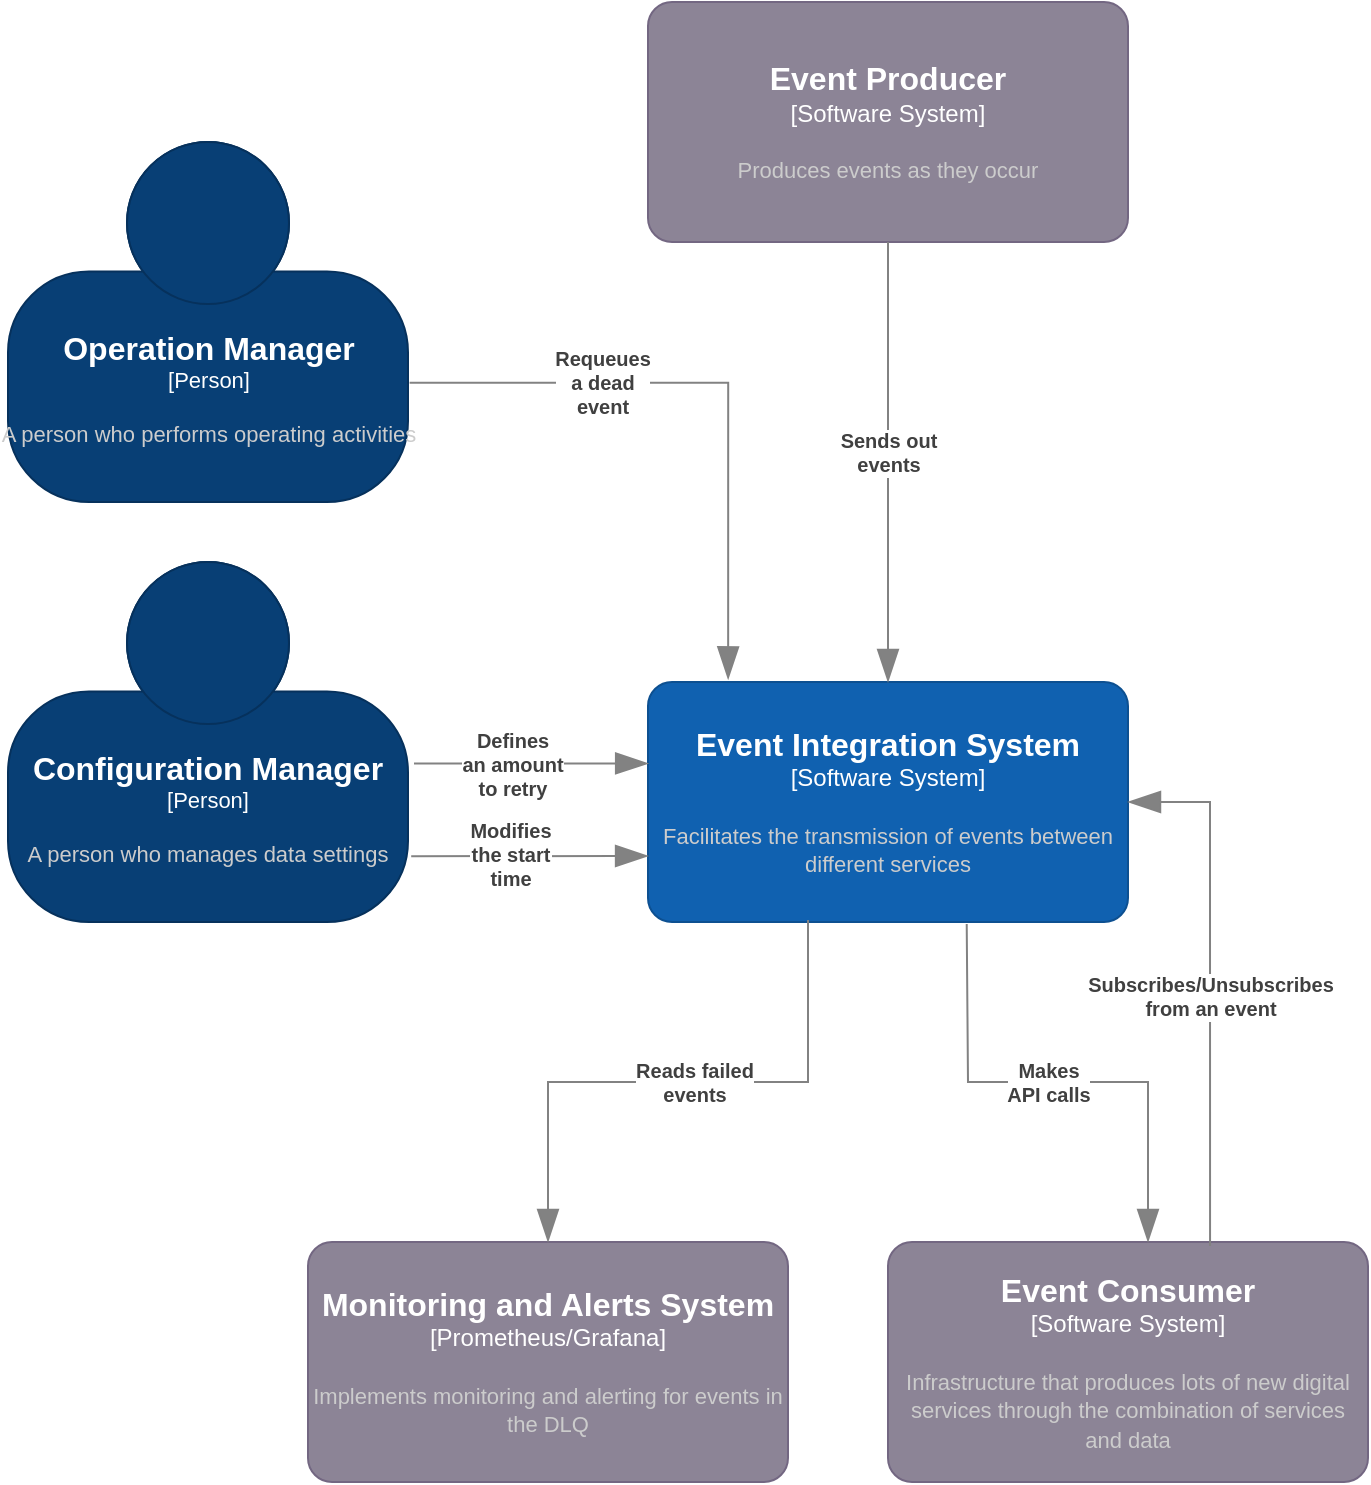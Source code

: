 <mxfile version="24.7.5" pages="2">
  <diagram id="5L-q9dU0AOwsvxn1LlNm" name="Event Integration System (Context)">
    <mxGraphModel dx="1674" dy="836" grid="1" gridSize="10" guides="1" tooltips="1" connect="1" arrows="1" fold="1" page="1" pageScale="1" pageWidth="827" pageHeight="1169" math="0" shadow="0">
      <root>
        <mxCell id="0" />
        <mxCell id="1" parent="0" />
        <object placeholders="1" c4Name="Event Integration System" c4Type="Software System" c4Description="Facilitates the transmission of events between different services" label="&lt;font style=&quot;font-size: 16px&quot;&gt;&lt;b&gt;%c4Name%&lt;/b&gt;&lt;/font&gt;&lt;div&gt;[%c4Type%]&lt;/div&gt;&lt;br&gt;&lt;div&gt;&lt;font style=&quot;font-size: 11px&quot;&gt;&lt;font color=&quot;#cccccc&quot;&gt;%c4Description%&lt;/font&gt;&lt;/div&gt;" id="7qQgpBHWaH-gbcXyeMxU-2">
          <mxCell style="rounded=1;whiteSpace=wrap;html=1;labelBackgroundColor=none;fillColor=#1061B0;fontColor=#ffffff;align=center;arcSize=10;strokeColor=#0D5091;metaEdit=1;resizable=0;points=[[0.25,0,0],[0.5,0,0],[0.75,0,0],[1,0.25,0],[1,0.5,0],[1,0.75,0],[0.75,1,0],[0.5,1,0],[0.25,1,0],[0,0.75,0],[0,0.5,0],[0,0.25,0]];" parent="1" vertex="1">
            <mxGeometry x="400" y="400" width="240" height="120" as="geometry" />
          </mxCell>
        </object>
        <object placeholders="1" c4Name="Event Consumer" c4Type="Software System" c4Description="Infrastructure that produces lots of new digital services through the combination of services and data" label="&lt;font style=&quot;font-size: 16px&quot;&gt;&lt;b&gt;%c4Name%&lt;/b&gt;&lt;/font&gt;&lt;div&gt;[%c4Type%]&lt;/div&gt;&lt;br&gt;&lt;div&gt;&lt;font style=&quot;font-size: 11px&quot;&gt;&lt;font color=&quot;#cccccc&quot;&gt;%c4Description%&lt;/font&gt;&lt;/div&gt;" id="uO5yLso_PcKoNg0sPaql-1">
          <mxCell style="rounded=1;whiteSpace=wrap;html=1;labelBackgroundColor=none;fillColor=#8C8496;fontColor=#ffffff;align=center;arcSize=10;strokeColor=#736782;metaEdit=1;resizable=0;points=[[0.25,0,0],[0.5,0,0],[0.75,0,0],[1,0.25,0],[1,0.5,0],[1,0.75,0],[0.75,1,0],[0.5,1,0],[0.25,1,0],[0,0.75,0],[0,0.5,0],[0,0.25,0]];" parent="1" vertex="1">
            <mxGeometry x="520" y="680" width="240" height="120" as="geometry" />
          </mxCell>
        </object>
        <object placeholders="1" c4Name="Event Producer" c4Type="Software System" c4Description="Produces events as they occur " label="&lt;font style=&quot;font-size: 16px&quot;&gt;&lt;b&gt;%c4Name%&lt;/b&gt;&lt;/font&gt;&lt;div&gt;[%c4Type%]&lt;/div&gt;&lt;br&gt;&lt;div&gt;&lt;font style=&quot;font-size: 11px&quot;&gt;&lt;font color=&quot;#cccccc&quot;&gt;%c4Description%&lt;/font&gt;&lt;/div&gt;" id="KyukERLFSCNsLC2fo01o-2">
          <mxCell style="rounded=1;whiteSpace=wrap;html=1;labelBackgroundColor=none;fillColor=#8C8496;fontColor=#ffffff;align=center;arcSize=10;strokeColor=#736782;metaEdit=1;resizable=0;points=[[0.25,0,0],[0.5,0,0],[0.75,0,0],[1,0.25,0],[1,0.5,0],[1,0.75,0],[0.75,1,0],[0.5,1,0],[0.25,1,0],[0,0.75,0],[0,0.5,0],[0,0.25,0]];" parent="1" vertex="1">
            <mxGeometry x="400" y="60" width="240" height="120" as="geometry" />
          </mxCell>
        </object>
        <object placeholders="1" c4Type="Relationship" c4Description="Makes &#xa;API calls" label="&lt;div style=&quot;text-align: left&quot;&gt;&lt;div style=&quot;text-align: center&quot;&gt;&lt;b&gt;%c4Description%&lt;/b&gt;&lt;/div&gt;" id="9uxN6lX8V0kbNPYBBfX1-4">
          <mxCell style="endArrow=blockThin;html=1;fontSize=10;fontColor=#404040;strokeWidth=1;endFill=1;strokeColor=#828282;elbow=vertical;metaEdit=1;endSize=14;startSize=14;jumpStyle=arc;jumpSize=16;rounded=0;edgeStyle=orthogonalEdgeStyle;entryX=0.5;entryY=0;entryDx=0;entryDy=0;entryPerimeter=0;exitX=0.664;exitY=1.008;exitDx=0;exitDy=0;exitPerimeter=0;" parent="1" source="7qQgpBHWaH-gbcXyeMxU-2" edge="1">
            <mxGeometry x="-0.044" width="240" relative="1" as="geometry">
              <mxPoint x="580" y="560" as="sourcePoint" />
              <mxPoint x="650" y="680" as="targetPoint" />
              <mxPoint as="offset" />
              <Array as="points">
                <mxPoint x="559" y="550" />
                <mxPoint x="560" y="550" />
                <mxPoint x="560" y="600" />
                <mxPoint x="650" y="600" />
              </Array>
            </mxGeometry>
          </mxCell>
        </object>
        <object placeholders="1" c4Type="Relationship" c4Description="Sends out&#xa;events&#xa;" label="&lt;div style=&quot;text-align: left&quot;&gt;&lt;div style=&quot;text-align: center&quot;&gt;&lt;b&gt;%c4Description%&lt;/b&gt;&lt;/div&gt;" id="9uxN6lX8V0kbNPYBBfX1-10">
          <mxCell style="endArrow=blockThin;html=1;fontSize=10;fontColor=#404040;strokeWidth=1;endFill=1;strokeColor=#828282;elbow=vertical;metaEdit=1;endSize=14;startSize=14;jumpStyle=arc;jumpSize=16;rounded=0;edgeStyle=orthogonalEdgeStyle;exitX=0.5;exitY=1;exitDx=0;exitDy=0;exitPerimeter=0;" parent="1" source="KyukERLFSCNsLC2fo01o-2" edge="1">
            <mxGeometry x="-0.048" width="240" relative="1" as="geometry">
              <mxPoint x="370" y="418" as="sourcePoint" />
              <mxPoint x="520" y="400" as="targetPoint" />
              <Array as="points">
                <mxPoint x="520" y="400" />
              </Array>
              <mxPoint as="offset" />
            </mxGeometry>
          </mxCell>
        </object>
        <object placeholders="1" c4Name="Monitoring and Alerts System" c4Type="Prometheus/Grafana" c4Description="Implements monitoring and alerting for events in the DLQ" label="&lt;font style=&quot;font-size: 16px&quot;&gt;&lt;b&gt;%c4Name%&lt;/b&gt;&lt;/font&gt;&lt;div&gt;[%c4Type%]&lt;/div&gt;&lt;br&gt;&lt;div&gt;&lt;font style=&quot;font-size: 11px&quot;&gt;&lt;font color=&quot;#cccccc&quot;&gt;%c4Description%&lt;/font&gt;&lt;/div&gt;" id="Y7BUZHRaA41DSKJ3qVMU-1">
          <mxCell style="rounded=1;whiteSpace=wrap;html=1;labelBackgroundColor=none;fillColor=#8C8496;fontColor=#ffffff;align=center;arcSize=10;strokeColor=#736782;metaEdit=1;resizable=0;points=[[0.25,0,0],[0.5,0,0],[0.75,0,0],[1,0.25,0],[1,0.5,0],[1,0.75,0],[0.75,1,0],[0.5,1,0],[0.25,1,0],[0,0.75,0],[0,0.5,0],[0,0.25,0]];" parent="1" vertex="1">
            <mxGeometry x="230" y="680" width="240" height="120" as="geometry" />
          </mxCell>
        </object>
        <object placeholders="1" c4Type="Relationship" c4Description="Reads failed &#xa;events" label="&lt;div style=&quot;text-align: left&quot;&gt;&lt;div style=&quot;text-align: center&quot;&gt;&lt;b&gt;%c4Description%&lt;/b&gt;&lt;/div&gt;" id="Y7BUZHRaA41DSKJ3qVMU-2">
          <mxCell style="endArrow=blockThin;html=1;fontSize=10;fontColor=#404040;strokeWidth=1;endFill=1;strokeColor=#828282;elbow=vertical;metaEdit=1;endSize=14;startSize=14;jumpStyle=arc;jumpSize=16;rounded=0;edgeStyle=orthogonalEdgeStyle;entryX=0.5;entryY=0;entryDx=0;entryDy=0;entryPerimeter=0;" parent="1" target="Y7BUZHRaA41DSKJ3qVMU-1" edge="1">
            <mxGeometry x="-0.049" width="240" relative="1" as="geometry">
              <mxPoint x="480" y="520" as="sourcePoint" />
              <mxPoint x="580" y="780" as="targetPoint" />
              <mxPoint as="offset" />
              <Array as="points">
                <mxPoint x="480" y="519" />
                <mxPoint x="480" y="600" />
                <mxPoint x="350" y="600" />
              </Array>
            </mxGeometry>
          </mxCell>
        </object>
        <object placeholders="1" c4Name="Operation Manager" c4Type="Person" c4Description="A person who performs operating activities" label="&lt;font style=&quot;font-size: 16px&quot;&gt;&lt;b&gt;%c4Name%&lt;/b&gt;&lt;/font&gt;&lt;div&gt;[%c4Type%]&lt;/div&gt;&lt;br&gt;&lt;div&gt;&lt;font style=&quot;font-size: 11px&quot;&gt;&lt;font color=&quot;#cccccc&quot;&gt;%c4Description%&lt;/font&gt;&lt;/div&gt;" id="zA41ftxmau_XdIG2GUlq-1">
          <mxCell style="html=1;fontSize=11;dashed=0;whitespace=wrap;fillColor=#083F75;strokeColor=#06315C;fontColor=#ffffff;shape=mxgraph.c4.person2;align=center;metaEdit=1;points=[[0.5,0,0],[1,0.5,0],[1,0.75,0],[0.75,1,0],[0.5,1,0],[0.25,1,0],[0,0.75,0],[0,0.5,0]];resizable=0;" parent="1" vertex="1">
            <mxGeometry x="80" y="130" width="200" height="180" as="geometry" />
          </mxCell>
        </object>
        <object placeholders="1" c4Name="Configuration Manager" c4Type="Person" c4Description="A person who manages data settings" label="&lt;font style=&quot;font-size: 16px&quot;&gt;&lt;b&gt;%c4Name%&lt;/b&gt;&lt;/font&gt;&lt;div&gt;[%c4Type%]&lt;/div&gt;&lt;br&gt;&lt;div&gt;&lt;font style=&quot;font-size: 11px&quot;&gt;&lt;font color=&quot;#cccccc&quot;&gt;%c4Description%&lt;/font&gt;&lt;/div&gt;" id="JbbCbzzyk6LQtd7MDDFy-1">
          <mxCell style="html=1;fontSize=11;dashed=0;whiteSpace=wrap;fillColor=#083F75;strokeColor=#06315C;fontColor=#ffffff;shape=mxgraph.c4.person2;align=center;metaEdit=1;points=[[0.5,0,0],[1,0.5,0],[1,0.75,0],[0.75,1,0],[0.5,1,0],[0.25,1,0],[0,0.75,0],[0,0.5,0]];resizable=0;" parent="1" vertex="1">
            <mxGeometry x="80" y="340" width="200" height="180" as="geometry" />
          </mxCell>
        </object>
        <object placeholders="1" c4Type="Relationship" c4Description="Requeues &#xa;a dead &#xa;event &#xa;" label="&lt;div style=&quot;text-align: left&quot;&gt;&lt;div style=&quot;text-align: center&quot;&gt;&lt;b&gt;%c4Description%&lt;/b&gt;&lt;/div&gt;" id="zA41ftxmau_XdIG2GUlq-4">
          <mxCell style="endArrow=blockThin;html=1;fontSize=10;fontColor=#404040;strokeWidth=1;endFill=1;strokeColor=#828282;elbow=vertical;metaEdit=1;endSize=14;startSize=14;jumpStyle=arc;jumpSize=16;rounded=0;edgeStyle=orthogonalEdgeStyle;exitX=1.004;exitY=0.669;exitDx=0;exitDy=0;exitPerimeter=0;entryX=0.167;entryY=-0.011;entryDx=0;entryDy=0;entryPerimeter=0;" parent="1" source="zA41ftxmau_XdIG2GUlq-1" target="7qQgpBHWaH-gbcXyeMxU-2" edge="1">
            <mxGeometry x="-0.375" width="240" relative="1" as="geometry">
              <mxPoint x="370" y="260" as="sourcePoint" />
              <mxPoint x="440" y="390" as="targetPoint" />
              <Array as="points">
                <mxPoint x="440" y="250" />
              </Array>
              <mxPoint as="offset" />
            </mxGeometry>
          </mxCell>
        </object>
        <object placeholders="1" c4Type="Relationship" c4Description="Defines &#xa;an amount &#xa;to retry" label="&lt;div style=&quot;text-align: left&quot;&gt;&lt;div style=&quot;text-align: center&quot;&gt;&lt;b&gt;%c4Description%&lt;/b&gt;&lt;/div&gt;" id="uOVzO6XCjzCWZsn4YHQL-2">
          <mxCell style="endArrow=blockThin;html=1;fontSize=10;fontColor=#404040;strokeWidth=1;endFill=1;strokeColor=#828282;elbow=vertical;metaEdit=1;endSize=14;startSize=14;jumpStyle=arc;jumpSize=16;rounded=0;edgeStyle=orthogonalEdgeStyle;entryX=-0.008;entryY=0.331;entryDx=0;entryDy=0;entryPerimeter=0;exitX=1.005;exitY=0.554;exitDx=0;exitDy=0;exitPerimeter=0;" parent="1" edge="1">
            <mxGeometry x="-0.163" width="240" relative="1" as="geometry">
              <mxPoint x="283" y="440.72" as="sourcePoint" />
              <mxPoint x="400.08" y="440.72" as="targetPoint" />
              <Array as="points">
                <mxPoint x="372" y="441" />
                <mxPoint x="372" y="441" />
              </Array>
              <mxPoint as="offset" />
            </mxGeometry>
          </mxCell>
        </object>
        <object placeholders="1" c4Type="Relationship" c4Description="Modifies &#xa;the start&#xa;time" label="&lt;div style=&quot;text-align: left&quot;&gt;&lt;div style=&quot;text-align: center&quot;&gt;&lt;b&gt;%c4Description%&lt;/b&gt;&lt;/div&gt;" id="8bOkKuF-23bjlITE9m_9-1">
          <mxCell style="endArrow=blockThin;html=1;fontSize=10;fontColor=#404040;strokeWidth=1;endFill=1;strokeColor=#828282;elbow=vertical;metaEdit=1;endSize=14;startSize=14;jumpStyle=arc;jumpSize=16;rounded=0;edgeStyle=orthogonalEdgeStyle;entryX=-0.004;entryY=0.675;entryDx=0;entryDy=0;entryPerimeter=0;exitX=1.003;exitY=0.784;exitDx=0;exitDy=0;exitPerimeter=0;" parent="1" edge="1">
            <mxGeometry x="-0.173" y="2" width="240" relative="1" as="geometry">
              <mxPoint x="281.6" y="487.12" as="sourcePoint" />
              <mxPoint x="400.04" y="487" as="targetPoint" />
              <Array as="points">
                <mxPoint x="281" y="487" />
                <mxPoint x="291" y="488" />
                <mxPoint x="341" y="488" />
                <mxPoint x="341" y="487" />
              </Array>
              <mxPoint as="offset" />
            </mxGeometry>
          </mxCell>
        </object>
        <object placeholders="1" c4Type="Relationship" c4Description="Subscribes/Unsubscribes&#xa;from an event" label="&lt;div style=&quot;text-align: left&quot;&gt;&lt;div style=&quot;text-align: center&quot;&gt;&lt;b&gt;%c4Description%&lt;/b&gt;&lt;/div&gt;" id="d6ZZ5QnYIKJCwVyFEIG7-2">
          <mxCell style="endArrow=blockThin;html=1;fontSize=10;fontColor=#404040;strokeWidth=1;endFill=1;strokeColor=#828282;elbow=vertical;metaEdit=1;endSize=14;startSize=14;jumpStyle=arc;jumpSize=16;rounded=0;edgeStyle=orthogonalEdgeStyle;entryX=1;entryY=0.5;entryDx=0;entryDy=0;entryPerimeter=0;exitX=0.671;exitY=0.017;exitDx=0;exitDy=0;exitPerimeter=0;" parent="1" source="uO5yLso_PcKoNg0sPaql-1" target="7qQgpBHWaH-gbcXyeMxU-2" edge="1">
            <mxGeometry x="-0.044" width="240" relative="1" as="geometry">
              <mxPoint x="700" y="430" as="sourcePoint" />
              <mxPoint x="791" y="589" as="targetPoint" />
              <mxPoint as="offset" />
              <Array as="points">
                <mxPoint x="681" y="460" />
              </Array>
            </mxGeometry>
          </mxCell>
        </object>
      </root>
    </mxGraphModel>
  </diagram>
  <diagram id="jNwdKfJYnZ2Iy3e3hMf6" name="Event Integration System (Container)">
    <mxGraphModel dx="1434" dy="836" grid="1" gridSize="10" guides="1" tooltips="1" connect="1" arrows="1" fold="1" page="1" pageScale="1" pageWidth="827" pageHeight="1169" math="0" shadow="0">
      <root>
        <mxCell id="0" />
        <mxCell id="1" parent="0" />
        <object placeholders="1" c4Name="Configuration Manager" c4Type="Person" c4Description="A person who manages data settings" label="&lt;font style=&quot;font-size: 16px&quot;&gt;&lt;b&gt;%c4Name%&lt;/b&gt;&lt;/font&gt;&lt;div&gt;[%c4Type%]&lt;/div&gt;&lt;br&gt;&lt;div&gt;&lt;font style=&quot;font-size: 11px&quot;&gt;&lt;font color=&quot;#cccccc&quot;&gt;%c4Description%&lt;/font&gt;&lt;/div&gt;" id="d_cnf_vFrHEGBFSX5N6q-39">
          <mxCell style="html=1;fontSize=11;dashed=0;whitespace=wrap;fillColor=#083F75;strokeColor=#06315C;fontColor=#ffffff;shape=mxgraph.c4.person2;align=center;metaEdit=1;points=[[0.5,0,0],[1,0.5,0],[1,0.75,0],[0.75,1,0],[0.5,1,0],[0.25,1,0],[0,0.75,0],[0,0.5,0]];resizable=0;" parent="1" vertex="1">
            <mxGeometry x="480" y="20" width="200" height="180" as="geometry" />
          </mxCell>
        </object>
        <object placeholders="1" c4Name="Event Integration System" c4Type="ContainerScopeBoundary" c4Application="Software System" label="&lt;font style=&quot;font-size: 16px&quot;&gt;&lt;b&gt;&lt;div style=&quot;text-align: left&quot;&gt;%c4Name%&lt;/div&gt;&lt;/b&gt;&lt;/font&gt;&lt;div style=&quot;text-align: left&quot;&gt;[%c4Application%]&lt;/div&gt;" id="d_cnf_vFrHEGBFSX5N6q-57">
          <mxCell style="rounded=1;fontSize=11;whiteSpace=wrap;html=1;dashed=1;arcSize=20;fillColor=none;strokeColor=#666666;fontColor=#333333;labelBackgroundColor=none;align=left;verticalAlign=bottom;labelBorderColor=none;spacingTop=0;spacing=10;dashPattern=8 4;metaEdit=1;rotatable=0;perimeter=rectanglePerimeter;noLabel=0;labelPadding=0;allowArrows=0;connectable=0;expand=0;recursiveResize=0;editable=1;pointerEvents=0;absoluteArcSize=1;points=[[0.25,0,0],[0.5,0,0],[0.75,0,0],[1,0.25,0],[1,0.5,0],[1,0.75,0],[0.75,1,0],[0.5,1,0],[0.25,1,0],[0,0.75,0],[0,0.5,0],[0,0.25,0]];" parent="1" vertex="1">
            <mxGeometry x="46" y="300" width="2390" height="1790" as="geometry" />
          </mxCell>
        </object>
        <object placeholders="1" c4Name="Event Producer" c4Type="Software System" c4Description="Produces events as they occur " label="&lt;font style=&quot;font-size: 16px&quot;&gt;&lt;b&gt;%c4Name%&lt;/b&gt;&lt;/font&gt;&lt;div&gt;[%c4Type%]&lt;/div&gt;&lt;br&gt;&lt;div&gt;&lt;font style=&quot;font-size: 11px&quot;&gt;&lt;font color=&quot;#cccccc&quot;&gt;%c4Description%&lt;/font&gt;&lt;/div&gt;" id="JqdUgkh3NvPC-SVuRtgb-1">
          <mxCell style="rounded=1;whiteSpace=wrap;html=1;labelBackgroundColor=none;fillColor=#8C8496;fontColor=#ffffff;align=center;arcSize=10;strokeColor=#736782;metaEdit=1;resizable=0;points=[[0.25,0,0],[0.5,0,0],[0.75,0,0],[1,0.25,0],[1,0.5,0],[1,0.75,0],[0.75,1,0],[0.5,1,0],[0.25,1,0],[0,0.75,0],[0,0.5,0],[0,0.25,0]];" parent="1" vertex="1">
            <mxGeometry x="829" y="80" width="240" height="120" as="geometry" />
          </mxCell>
        </object>
        <object placeholders="1" c4Type="Event Store" c4Container="Container " c4Technology="Topic" c4Description="Stores events&#xa;" label="&lt;font style=&quot;font-size: 16px&quot;&gt;&lt;b&gt;%c4Type%&lt;/font&gt;&lt;div&gt;[%c4Container%:&amp;nbsp;%c4Technology%]&lt;/div&gt;&lt;br&gt;&lt;div&gt;&lt;font style=&quot;font-size: 11px&quot;&gt;&lt;font color=&quot;#E6E6E6&quot;&gt;%c4Description%&lt;/font&gt;&lt;/div&gt;" id="JeV8GXChFKLzHvvBtvZm-2">
          <mxCell style="shape=cylinder3;size=15;direction=south;whiteSpace=wrap;html=1;boundedLbl=1;rounded=0;labelBackgroundColor=none;fillColor=#23A2D9;fontSize=12;fontColor=#ffffff;align=center;strokeColor=#0E7DAD;metaEdit=1;points=[[0.5,0,0],[1,0.25,0],[1,0.5,0],[1,0.75,0],[0.5,1,0],[0,0.75,0],[0,0.5,0],[0,0.25,0]];resizable=0;" parent="1" vertex="1">
            <mxGeometry x="830" y="385" width="240" height="120" as="geometry" />
          </mxCell>
        </object>
        <object placeholders="1" c4Name="Event Processor" c4Type="Container" c4Technology="Java and Quarkus" c4Description="Captures and processes information as events occur" label="&lt;font style=&quot;font-size: 16px&quot;&gt;&lt;b&gt;%c4Name%&lt;/b&gt;&lt;/font&gt;&lt;div&gt;[%c4Type%: %c4Technology%]&lt;/div&gt;&lt;br&gt;&lt;div&gt;&lt;font style=&quot;font-size: 11px&quot;&gt;&lt;font color=&quot;#E6E6E6&quot;&gt;%c4Description%&lt;/font&gt;&lt;/div&gt;" id="Y_rDwHY2zFep7GdY3dSu-1">
          <mxCell style="rounded=1;whiteSpace=wrap;html=1;fontSize=11;labelBackgroundColor=none;fillColor=#23A2D9;fontColor=#ffffff;align=center;arcSize=10;strokeColor=#0E7DAD;metaEdit=1;resizable=0;points=[[0.25,0,0],[0.5,0,0],[0.75,0,0],[1,0.25,0],[1,0.5,0],[1,0.75,0],[0.75,1,0],[0.5,1,0],[0.25,1,0],[0,0.75,0],[0,0.5,0],[0,0.25,0]];" parent="1" vertex="1">
            <mxGeometry x="829" y="615" width="240" height="120" as="geometry" />
          </mxCell>
        </object>
        <object placeholders="1" c4Type="Delayed Event Store" c4Container="Container " c4Technology="RDBMS" c4Description="Stores events" label="&lt;font style=&quot;font-size: 16px&quot;&gt;&lt;b&gt;%c4Type%&lt;/font&gt;&lt;div&gt;[%c4Container%:&amp;nbsp;%c4Technology%]&lt;/div&gt;&lt;br&gt;&lt;div&gt;&lt;font style=&quot;font-size: 11px&quot;&gt;&lt;font color=&quot;#E6E6E6&quot;&gt;%c4Description%&lt;/font&gt;&lt;/div&gt;" id="Y_rDwHY2zFep7GdY3dSu-3">
          <mxCell style="shape=cylinder3;size=15;whiteSpace=wrap;html=1;boundedLbl=1;rounded=0;labelBackgroundColor=none;fillColor=#23A2D9;fontSize=12;fontColor=#ffffff;align=center;strokeColor=#0E7DAD;metaEdit=1;points=[[0.5,0,0],[1,0.25,0],[1,0.5,0],[1,0.75,0],[0.5,1,0],[0,0.75,0],[0,0.5,0],[0,0.25,0]];resizable=0;" parent="1" vertex="1">
            <mxGeometry x="1521" y="715" width="240" height="120" as="geometry" />
          </mxCell>
        </object>
        <object placeholders="1" c4Type="Relationship" c4Technology="SQL" c4Description="Saves &#xa;an event" label="&lt;div style=&quot;text-align: left&quot;&gt;&lt;div style=&quot;text-align: center&quot;&gt;&lt;b&gt;%c4Description%&lt;/b&gt;&lt;/div&gt;&lt;div style=&quot;text-align: center&quot;&gt;[%c4Technology%]&lt;/div&gt;&lt;/div&gt;" id="Y_rDwHY2zFep7GdY3dSu-4">
          <mxCell style="endArrow=blockThin;html=1;fontSize=10;fontColor=#404040;strokeWidth=4;endFill=1;strokeColor=#006600;elbow=vertical;metaEdit=1;endSize=14;startSize=14;jumpStyle=arc;jumpSize=16;rounded=0;edgeStyle=orthogonalEdgeStyle;entryX=0.5;entryY=0;entryDx=0;entryDy=0;entryPerimeter=0;" parent="1" source="Y_rDwHY2zFep7GdY3dSu-1" target="Y_rDwHY2zFep7GdY3dSu-3" edge="1">
            <mxGeometry x="-0.278" width="240" relative="1" as="geometry">
              <mxPoint x="1631" y="715" as="sourcePoint" />
              <mxPoint x="1326" y="1031" as="targetPoint" />
              <Array as="points" />
              <mxPoint as="offset" />
            </mxGeometry>
          </mxCell>
        </object>
        <object placeholders="1" c4Type="Relationship" c4Technology="TCP" c4Description="Reads &#xa;an event" label="&lt;div style=&quot;text-align: left&quot;&gt;&lt;div style=&quot;text-align: center&quot;&gt;&lt;b&gt;%c4Description%&lt;/b&gt;&lt;/div&gt;&lt;div style=&quot;text-align: center&quot;&gt;[%c4Technology%]&lt;/div&gt;&lt;/div&gt;" id="Y_rDwHY2zFep7GdY3dSu-5">
          <mxCell style="endArrow=blockThin;html=1;fontSize=10;fontColor=#404040;strokeWidth=4;endFill=1;strokeColor=#006600;elbow=vertical;metaEdit=1;endSize=14;startSize=14;jumpStyle=arc;jumpSize=16;rounded=0;edgeStyle=orthogonalEdgeStyle;exitX=1;exitY=0.5;exitDx=0;exitDy=0;exitPerimeter=0;" parent="1" source="JeV8GXChFKLzHvvBtvZm-2" target="Y_rDwHY2zFep7GdY3dSu-1" edge="1">
            <mxGeometry x="-0.182" width="240" relative="1" as="geometry">
              <mxPoint x="724" y="530" as="sourcePoint" />
              <mxPoint x="950" y="670" as="targetPoint" />
              <Array as="points">
                <mxPoint x="950" y="550" />
                <mxPoint x="950" y="550" />
              </Array>
              <mxPoint y="-1" as="offset" />
            </mxGeometry>
          </mxCell>
        </object>
        <object placeholders="1" c4Type="Relationship" c4Technology="TCP" c4Description="Sends out &#xa;events" label="&lt;div style=&quot;text-align: left&quot;&gt;&lt;div style=&quot;text-align: center&quot;&gt;&lt;b&gt;%c4Description%&lt;/b&gt;&lt;/div&gt;&lt;div style=&quot;text-align: center&quot;&gt;[%c4Technology%]&lt;/div&gt;&lt;/div&gt;" id="Y_rDwHY2zFep7GdY3dSu-6">
          <mxCell style="endArrow=blockThin;html=1;fontSize=10;fontColor=#404040;strokeWidth=4;endFill=1;strokeColor=#006600;elbow=vertical;metaEdit=1;endSize=14;startSize=14;jumpStyle=arc;jumpSize=16;rounded=0;edgeStyle=orthogonalEdgeStyle;entryX=0;entryY=0.5;entryDx=0;entryDy=0;entryPerimeter=0;exitX=0.5;exitY=1;exitDx=0;exitDy=0;exitPerimeter=0;" parent="1" source="JqdUgkh3NvPC-SVuRtgb-1" target="JeV8GXChFKLzHvvBtvZm-2" edge="1">
            <mxGeometry x="-0.462" y="1" width="240" relative="1" as="geometry">
              <mxPoint x="323" y="255" as="sourcePoint" />
              <mxPoint x="489.5" y="375" as="targetPoint" />
              <Array as="points" />
              <mxPoint as="offset" />
            </mxGeometry>
          </mxCell>
        </object>
        <object placeholders="1" c4Name="Delay Event Processor" c4Type="Container " c4Technology="Java and Spring Batch" c4Description="Transmits events that has been delayed" label="&lt;font style=&quot;font-size: 16px&quot;&gt;&lt;b&gt;%c4Name%&lt;/b&gt;&lt;/font&gt;&lt;div&gt;[%c4Type%: %c4Technology%]&lt;/div&gt;&lt;br&gt;&lt;div&gt;&lt;font style=&quot;font-size: 11px&quot;&gt;&lt;font color=&quot;#E6E6E6&quot;&gt;%c4Description%&lt;/font&gt;&lt;/div&gt;" id="zTFISzBSYE_ms0extTWc-1">
          <mxCell style="rounded=1;whiteSpace=wrap;html=1;fontSize=11;labelBackgroundColor=none;fillColor=#23A2D9;fontColor=#ffffff;align=center;arcSize=10;strokeColor=#0E7DAD;metaEdit=1;resizable=0;points=[[0.25,0,0],[0.5,0,0],[0.75,0,0],[1,0.25,0],[1,0.5,0],[1,0.75,0],[0.75,1,0],[0.5,1,0],[0.25,1,0],[0,0.75,0],[0,0.5,0],[0,0.25,0]];" parent="1" vertex="1">
            <mxGeometry x="1520" y="940" width="240" height="120" as="geometry" />
          </mxCell>
        </object>
        <object placeholders="1" c4Type="Relationship" c4Technology="SQL" c4Description="Reads &#xa;a delayed event" label="&lt;div style=&quot;text-align: left&quot;&gt;&lt;div style=&quot;text-align: center&quot;&gt;&lt;b&gt;%c4Description%&lt;/b&gt;&lt;/div&gt;&lt;div style=&quot;text-align: center&quot;&gt;[%c4Technology%]&lt;/div&gt;&lt;/div&gt;" id="0wyC9XvFmE4Bu6fyrXN3-1">
          <mxCell style="endArrow=blockThin;html=1;fontSize=10;fontColor=#404040;strokeWidth=4;endFill=1;strokeColor=#006600;elbow=vertical;metaEdit=1;endSize=14;startSize=14;jumpStyle=arc;jumpSize=16;rounded=0;edgeStyle=orthogonalEdgeStyle;exitX=0.5;exitY=1;exitDx=0;exitDy=0;exitPerimeter=0;" parent="1" source="Y_rDwHY2zFep7GdY3dSu-3" target="zTFISzBSYE_ms0extTWc-1" edge="1">
            <mxGeometry x="-0.28" width="240" relative="1" as="geometry">
              <mxPoint x="1639.88" y="845.36" as="sourcePoint" />
              <mxPoint x="1720" y="910" as="targetPoint" />
              <Array as="points" />
              <mxPoint as="offset" />
            </mxGeometry>
          </mxCell>
        </object>
        <object placeholders="1" c4Type="Departure Lounge Store" c4Container="Container " c4Technology="RDBMS" c4Description="Stores events waiting to be sent" label="&lt;font style=&quot;font-size: 16px&quot;&gt;&lt;b&gt;%c4Type%&lt;/font&gt;&lt;div&gt;[%c4Container%:&amp;nbsp;%c4Technology%]&lt;/div&gt;&lt;br&gt;&lt;div&gt;&lt;font style=&quot;font-size: 11px&quot;&gt;&lt;font color=&quot;#E6E6E6&quot;&gt;%c4Description%&lt;/font&gt;&lt;/div&gt;" id="0wyC9XvFmE4Bu6fyrXN3-3">
          <mxCell style="shape=cylinder3;size=15;whiteSpace=wrap;html=1;boundedLbl=1;rounded=0;labelBackgroundColor=none;fillColor=#23A2D9;fontSize=12;fontColor=#ffffff;align=center;strokeColor=#0E7DAD;metaEdit=1;points=[[0.5,0,0],[1,0.25,0],[1,0.5,0],[1,0.75,0],[0.5,1,0],[0,0.75,0],[0,0.5,0],[0,0.25,0]];resizable=0;" parent="1" vertex="1">
            <mxGeometry x="1860" y="940" width="240" height="120" as="geometry" />
          </mxCell>
        </object>
        <object placeholders="1" c4Type="Relationship" c4Technology="SQL" c4Description="Updates &#xa;an event" label="&lt;div style=&quot;text-align: left&quot;&gt;&lt;div style=&quot;text-align: center&quot;&gt;&lt;b&gt;%c4Description%&lt;/b&gt;&lt;/div&gt;&lt;div style=&quot;text-align: center&quot;&gt;[%c4Technology%]&lt;/div&gt;&lt;/div&gt;" id="0wyC9XvFmE4Bu6fyrXN3-5">
          <mxCell style="endArrow=blockThin;html=1;fontSize=10;fontColor=#404040;strokeWidth=4;endFill=1;strokeColor=#006600;elbow=vertical;metaEdit=1;endSize=14;startSize=14;jumpStyle=arc;jumpSize=16;rounded=0;edgeStyle=orthogonalEdgeStyle;exitX=0.013;exitY=0.375;exitDx=0;exitDy=0;exitPerimeter=0;entryX=0;entryY=0.5;entryDx=0;entryDy=0;entryPerimeter=0;" parent="1" source="zTFISzBSYE_ms0extTWc-1" target="Y_rDwHY2zFep7GdY3dSu-3" edge="1">
            <mxGeometry x="0.03" width="240" relative="1" as="geometry">
              <mxPoint x="1387" y="845" as="sourcePoint" />
              <mxPoint x="1732" y="1185" as="targetPoint" />
              <mxPoint as="offset" />
              <Array as="points">
                <mxPoint x="1447" y="985" />
                <mxPoint x="1447" y="775" />
              </Array>
            </mxGeometry>
          </mxCell>
        </object>
        <object placeholders="1" c4Type="Relationship" c4Technology="SQL" c4Description="Saves &#xa;an event" label="&lt;div style=&quot;text-align: left&quot;&gt;&lt;div style=&quot;text-align: center&quot;&gt;&lt;b&gt;%c4Description%&lt;/b&gt;&lt;/div&gt;&lt;div style=&quot;text-align: center&quot;&gt;[%c4Technology%]&lt;/div&gt;&lt;/div&gt;" id="0wyC9XvFmE4Bu6fyrXN3-7">
          <mxCell style="endArrow=blockThin;html=1;fontSize=10;fontColor=#404040;strokeWidth=4;endFill=1;strokeColor=#006600;elbow=vertical;metaEdit=1;endSize=14;startSize=14;jumpStyle=arc;jumpSize=16;rounded=0;edgeStyle=orthogonalEdgeStyle;exitX=1;exitY=0.5;exitDx=0;exitDy=0;exitPerimeter=0;entryX=0;entryY=0.5;entryDx=0;entryDy=0;entryPerimeter=0;" parent="1" source="zTFISzBSYE_ms0extTWc-1" target="0wyC9XvFmE4Bu6fyrXN3-3" edge="1">
            <mxGeometry x="-0.278" width="240" relative="1" as="geometry">
              <mxPoint x="1860" y="750" as="sourcePoint" />
              <mxPoint x="1860" y="1000" as="targetPoint" />
              <Array as="points" />
              <mxPoint as="offset" />
            </mxGeometry>
          </mxCell>
        </object>
        <object placeholders="1" c4Name="In-Flight Event Pump Service" c4Type="CDC" c4Technology="Debezium" c4Description="Spreads events over lots of services" label="&lt;font style=&quot;font-size: 16px&quot;&gt;&lt;b&gt;%c4Name%&lt;/b&gt;&lt;/font&gt;&lt;div&gt;[%c4Type%: %c4Technology%]&lt;/div&gt;&lt;br&gt;&lt;div&gt;&lt;font style=&quot;font-size: 11px&quot;&gt;&lt;font color=&quot;#E6E6E6&quot;&gt;%c4Description%&lt;/font&gt;&lt;/div&gt;" id="0wyC9XvFmE4Bu6fyrXN3-8">
          <mxCell style="rounded=1;whiteSpace=wrap;html=1;fontSize=11;labelBackgroundColor=none;fillColor=#23A2D9;fontColor=#ffffff;align=center;arcSize=10;strokeColor=#0E7DAD;metaEdit=1;resizable=0;points=[[0.25,0,0],[0.5,0,0],[0.75,0,0],[1,0.25,0],[1,0.5,0],[1,0.75,0],[0.75,1,0],[0.5,1,0],[0.25,1,0],[0,0.75,0],[0,0.5,0],[0,0.25,0]];" parent="1" vertex="1">
            <mxGeometry x="1860" y="1170" width="240" height="120" as="geometry" />
          </mxCell>
        </object>
        <object placeholders="1" c4Type="Relationship" c4Technology="SQL" c4Description="Reads &#xa;an event" label="&lt;div style=&quot;text-align: left&quot;&gt;&lt;div style=&quot;text-align: center&quot;&gt;&lt;b&gt;%c4Description%&lt;/b&gt;&lt;/div&gt;&lt;div style=&quot;text-align: center&quot;&gt;[%c4Technology%]&lt;/div&gt;&lt;/div&gt;" id="0Fb3D5iBHqj-kei38bxs-1">
          <mxCell style="endArrow=blockThin;html=1;fontSize=10;fontColor=#404040;strokeWidth=4;endFill=1;strokeColor=#006600;elbow=vertical;metaEdit=1;endSize=14;startSize=14;jumpStyle=arc;jumpSize=16;rounded=0;edgeStyle=orthogonalEdgeStyle;exitX=0.5;exitY=1;exitDx=0;exitDy=0;exitPerimeter=0;entryX=0.5;entryY=0;entryDx=0;entryDy=0;entryPerimeter=0;" parent="1" source="0wyC9XvFmE4Bu6fyrXN3-3" target="0wyC9XvFmE4Bu6fyrXN3-8" edge="1">
            <mxGeometry x="-0.278" width="240" relative="1" as="geometry">
              <mxPoint x="2021" y="878" as="sourcePoint" />
              <mxPoint x="2141" y="878" as="targetPoint" />
              <Array as="points" />
              <mxPoint as="offset" />
            </mxGeometry>
          </mxCell>
        </object>
        <object placeholders="1" c4Type="In-flight Event Store" c4Container="Container " c4Technology="Topic" c4Description="Stores In-flight events" label="&lt;font style=&quot;font-size: 16px&quot;&gt;&lt;b&gt;%c4Type%&lt;/font&gt;&lt;div&gt;[%c4Container%:&amp;nbsp;%c4Technology%]&lt;/div&gt;&lt;br&gt;&lt;div&gt;&lt;font style=&quot;font-size: 11px&quot;&gt;&lt;font color=&quot;#E6E6E6&quot;&gt;%c4Description%&lt;/font&gt;&lt;/div&gt;" id="0Fb3D5iBHqj-kei38bxs-2">
          <mxCell style="shape=cylinder3;size=15;direction=south;whiteSpace=wrap;html=1;boundedLbl=1;rounded=0;labelBackgroundColor=none;fillColor=#23A2D9;fontSize=12;fontColor=#ffffff;align=center;strokeColor=#0E7DAD;metaEdit=1;points=[[0.5,0,0],[1,0.25,0],[1,0.5,0],[1,0.75,0],[0.5,1,0],[0,0.75,0],[0,0.5,0],[0,0.25,0]];resizable=0;" parent="1" vertex="1">
            <mxGeometry x="1520" y="1170" width="240" height="120" as="geometry" />
          </mxCell>
        </object>
        <object placeholders="1" c4Type="Relationship" c4Technology="TCP" c4Description="Sends &#xa;an in-flight &#xa;event" label="&lt;div style=&quot;text-align: left&quot;&gt;&lt;div style=&quot;text-align: center&quot;&gt;&lt;b&gt;%c4Description%&lt;/b&gt;&lt;/div&gt;&lt;div style=&quot;text-align: center&quot;&gt;[%c4Technology%]&lt;/div&gt;&lt;/div&gt;" id="0Fb3D5iBHqj-kei38bxs-3">
          <mxCell style="endArrow=blockThin;html=1;fontSize=10;fontColor=#404040;strokeWidth=4;endFill=1;strokeColor=#006600;elbow=vertical;metaEdit=1;endSize=14;startSize=14;jumpStyle=arc;jumpSize=16;rounded=0;edgeStyle=orthogonalEdgeStyle;exitX=0;exitY=0.5;exitDx=0;exitDy=0;exitPerimeter=0;entryX=0.5;entryY=0;entryDx=0;entryDy=0;entryPerimeter=0;" parent="1" source="0wyC9XvFmE4Bu6fyrXN3-8" target="0Fb3D5iBHqj-kei38bxs-2" edge="1">
            <mxGeometry x="-0.16" width="240" relative="1" as="geometry">
              <mxPoint x="1780" y="1140" as="sourcePoint" />
              <mxPoint x="1900" y="1140" as="targetPoint" />
              <Array as="points" />
              <mxPoint as="offset" />
            </mxGeometry>
          </mxCell>
        </object>
        <object placeholders="1" c4Name="On-board Event Processor" c4Type="Container" c4Technology="Java and Quarkus" c4Description="Removes events that has been sent" label="&lt;font style=&quot;font-size: 16px&quot;&gt;&lt;b&gt;%c4Name%&lt;/b&gt;&lt;/font&gt;&lt;div&gt;[%c4Type%: %c4Technology%]&lt;/div&gt;&lt;br&gt;&lt;div&gt;&lt;font style=&quot;font-size: 11px&quot;&gt;&lt;font color=&quot;#E6E6E6&quot;&gt;%c4Description%&lt;/font&gt;&lt;/div&gt;" id="0Fb3D5iBHqj-kei38bxs-4">
          <mxCell style="rounded=1;whiteSpace=wrap;html=1;fontSize=11;labelBackgroundColor=none;fillColor=#23A2D9;fontColor=#ffffff;align=center;arcSize=10;strokeColor=#0E7DAD;metaEdit=1;resizable=0;points=[[0.25,0,0],[0.5,0,0],[0.75,0,0],[1,0.25,0],[1,0.5,0],[1,0.75,0],[0.75,1,0],[0.5,1,0],[0.25,1,0],[0,0.75,0],[0,0.5,0],[0,0.25,0]];" parent="1" vertex="1">
            <mxGeometry x="1521" y="1390" width="240" height="120" as="geometry" />
          </mxCell>
        </object>
        <object placeholders="1" c4Type="Relationship" c4Technology="SQL" c4Description="Removes &#xa;an event" label="&lt;div style=&quot;text-align: left&quot;&gt;&lt;div style=&quot;text-align: center&quot;&gt;&lt;b&gt;%c4Description%&lt;/b&gt;&lt;/div&gt;&lt;div style=&quot;text-align: center&quot;&gt;[%c4Technology%]&lt;/div&gt;&lt;/div&gt;" id="0Fb3D5iBHqj-kei38bxs-6">
          <mxCell style="endArrow=blockThin;html=1;fontSize=10;fontColor=#404040;strokeWidth=1;endFill=1;strokeColor=#828282;elbow=vertical;metaEdit=1;endSize=14;startSize=14;jumpStyle=arc;jumpSize=16;rounded=0;edgeStyle=orthogonalEdgeStyle;entryX=1;entryY=0.5;entryDx=0;entryDy=0;entryPerimeter=0;exitX=1;exitY=0.5;exitDx=0;exitDy=0;exitPerimeter=0;" parent="1" source="0Fb3D5iBHqj-kei38bxs-4" target="0wyC9XvFmE4Bu6fyrXN3-3" edge="1">
            <mxGeometry x="-0.477" width="240" relative="1" as="geometry">
              <mxPoint x="1760" y="1415.059" as="sourcePoint" />
              <mxPoint x="2146" y="1005" as="targetPoint" />
              <Array as="points">
                <mxPoint x="2145" y="1450" />
                <mxPoint x="2145" y="1000" />
              </Array>
              <mxPoint as="offset" />
            </mxGeometry>
          </mxCell>
        </object>
        <object placeholders="1" c4Type="Relationship" c4Technology="TCP" c4Description="Reads &#xa;an in-flight &#xa;event" label="&lt;div style=&quot;text-align: left&quot;&gt;&lt;div style=&quot;text-align: center&quot;&gt;&lt;b&gt;%c4Description%&lt;/b&gt;&lt;/div&gt;&lt;div style=&quot;text-align: center&quot;&gt;[%c4Technology%]&lt;/div&gt;&lt;/div&gt;" id="0Fb3D5iBHqj-kei38bxs-7">
          <mxCell style="endArrow=blockThin;html=1;fontSize=10;fontColor=#404040;strokeWidth=1;endFill=1;strokeColor=#828282;elbow=vertical;metaEdit=1;endSize=14;startSize=14;jumpStyle=arc;jumpSize=16;rounded=0;edgeStyle=orthogonalEdgeStyle;exitX=1;exitY=0.5;exitDx=0;exitDy=0;exitPerimeter=0;entryX=0.5;entryY=0;entryDx=0;entryDy=0;entryPerimeter=0;" parent="1" source="0Fb3D5iBHqj-kei38bxs-2" edge="1">
            <mxGeometry x="-0.167" width="240" relative="1" as="geometry">
              <mxPoint x="1740" y="1313" as="sourcePoint" />
              <mxPoint x="1640" y="1390" as="targetPoint" />
              <Array as="points" />
              <mxPoint as="offset" />
            </mxGeometry>
          </mxCell>
        </object>
        <object placeholders="1" c4Name="Spread Event Processor " c4Type="Container" c4Technology="Java and Quarkus" c4Description="Sends out events" label="&lt;font style=&quot;font-size: 16px&quot;&gt;&lt;b&gt;%c4Name%&lt;/b&gt;&lt;/font&gt;&lt;div&gt;[%c4Type%: %c4Technology%]&lt;/div&gt;&lt;br&gt;&lt;div&gt;&lt;font style=&quot;font-size: 11px&quot;&gt;&lt;font color=&quot;#E6E6E6&quot;&gt;%c4Description%&lt;/font&gt;&lt;/div&gt;" id="0Fb3D5iBHqj-kei38bxs-8">
          <mxCell style="rounded=1;whiteSpace=wrap;html=1;fontSize=11;labelBackgroundColor=none;fillColor=#23A2D9;fontColor=#ffffff;align=center;arcSize=10;strokeColor=#0E7DAD;metaEdit=1;resizable=0;points=[[0.25,0,0],[0.5,0,0],[0.75,0,0],[1,0.25,0],[1,0.5,0],[1,0.75,0],[0.75,1,0],[0.5,1,0],[0.25,1,0],[0,0.75,0],[0,0.5,0],[0,0.25,0]];" parent="1" vertex="1">
            <mxGeometry x="1158.94" y="1170" width="240" height="120" as="geometry" />
          </mxCell>
        </object>
        <object placeholders="1" c4Type="Relationship" c4Technology="TCP" c4Description="Reads &#xa;an in-flight &#xa;event" label="&lt;div style=&quot;text-align: left&quot;&gt;&lt;div style=&quot;text-align: center&quot;&gt;&lt;b&gt;%c4Description%&lt;/b&gt;&lt;/div&gt;&lt;div style=&quot;text-align: center&quot;&gt;[%c4Technology%]&lt;/div&gt;&lt;/div&gt;" id="0Fb3D5iBHqj-kei38bxs-9">
          <mxCell style="endArrow=blockThin;html=1;fontSize=10;fontColor=#404040;strokeWidth=1;endFill=1;strokeColor=#828282;elbow=vertical;metaEdit=1;endSize=14;startSize=14;jumpStyle=arc;jumpSize=16;rounded=0;edgeStyle=orthogonalEdgeStyle;exitX=0.5;exitY=1;exitDx=0;exitDy=0;exitPerimeter=0;entryX=1;entryY=0.5;entryDx=0;entryDy=0;entryPerimeter=0;" parent="1" source="0Fb3D5iBHqj-kei38bxs-2" target="0Fb3D5iBHqj-kei38bxs-8" edge="1">
            <mxGeometry x="-0.167" width="240" relative="1" as="geometry">
              <mxPoint x="1286" y="1050" as="sourcePoint" />
              <mxPoint x="1286" y="1140" as="targetPoint" />
              <Array as="points" />
              <mxPoint as="offset" />
            </mxGeometry>
          </mxCell>
        </object>
        <object placeholders="1" c4Name="Event Consumer" c4Type="Software System" c4Description="Infrastructure that produces lots of new digital services through the combination of services and data" label="&lt;font style=&quot;font-size: 16px&quot;&gt;&lt;b&gt;%c4Name%&lt;/b&gt;&lt;/font&gt;&lt;div&gt;[%c4Type%]&lt;/div&gt;&lt;br&gt;&lt;div&gt;&lt;font style=&quot;font-size: 11px&quot;&gt;&lt;font color=&quot;#cccccc&quot;&gt;%c4Description%&lt;/font&gt;&lt;/div&gt;" id="1SNocyBRLMi33HYR4WeQ-2">
          <mxCell style="rounded=1;whiteSpace=wrap;html=1;labelBackgroundColor=none;fillColor=#8C8496;fontColor=#ffffff;align=center;arcSize=10;strokeColor=#736782;metaEdit=1;resizable=0;points=[[0.25,0,0],[0.5,0,0],[0.75,0,0],[1,0.25,0],[1,0.5,0],[1,0.75,0],[0.75,1,0],[0.5,1,0],[0.25,1,0],[0,0.75,0],[0,0.5,0],[0,0.25,0]];" parent="1" vertex="1">
            <mxGeometry x="1159.94" y="2200" width="240" height="120" as="geometry" />
          </mxCell>
        </object>
        <object placeholders="1" c4Type="Dead Event Store" c4Container="Container " c4Technology="Topic" c4Description="Stores events that cannot be processed " label="&lt;font style=&quot;font-size: 16px&quot;&gt;&lt;b&gt;%c4Type%&lt;/font&gt;&lt;div&gt;[%c4Container%:&amp;nbsp;%c4Technology%]&lt;/div&gt;&lt;br&gt;&lt;div&gt;&lt;font style=&quot;font-size: 11px&quot;&gt;&lt;font color=&quot;#E6E6E6&quot;&gt;%c4Description%&lt;/font&gt;&lt;/div&gt;" id="1SNocyBRLMi33HYR4WeQ-3">
          <mxCell style="shape=cylinder3;size=15;direction=south;whiteSpace=wrap;html=1;boundedLbl=1;rounded=0;labelBackgroundColor=none;fillColor=#23A2D9;fontSize=12;fontColor=#ffffff;align=center;strokeColor=#0E7DAD;metaEdit=1;points=[[0.5,0,0],[1,0.25,0],[1,0.5,0],[1,0.75,0],[0.5,1,0],[0,0.75,0],[0,0.5,0],[0,0.25,0]];resizable=0;" parent="1" vertex="1">
            <mxGeometry x="802" y="1170" width="240" height="120" as="geometry" />
          </mxCell>
        </object>
        <object placeholders="1" c4Name="Monitoring and Alerts System" c4Type="Prometheus/Grafana" c4Description="Implements monitoring and alerting for events in the DLQ" label="&lt;font style=&quot;font-size: 16px&quot;&gt;&lt;b&gt;%c4Name%&lt;/b&gt;&lt;/font&gt;&lt;div&gt;[%c4Type%]&lt;/div&gt;&lt;br&gt;&lt;div&gt;&lt;font style=&quot;font-size: 11px&quot;&gt;&lt;font color=&quot;#cccccc&quot;&gt;%c4Description%&lt;/font&gt;&lt;/div&gt;" id="ltYynoFm0HZCdWxdrfBa-4">
          <mxCell style="rounded=1;whiteSpace=wrap;html=1;labelBackgroundColor=none;fillColor=#8C8496;fontColor=#ffffff;align=center;arcSize=10;strokeColor=#736782;metaEdit=1;resizable=0;points=[[0.25,0,0],[0.5,0,0],[0.75,0,0],[1,0.25,0],[1,0.5,0],[1,0.75,0],[0.75,1,0],[0.5,1,0],[0.25,1,0],[0,0.75,0],[0,0.5,0],[0,0.25,0]];" parent="1" vertex="1">
            <mxGeometry x="802" y="2200" width="240" height="120" as="geometry" />
          </mxCell>
        </object>
        <object placeholders="1" c4Type="Relationship" c4Technology="JSON/HTTPS" c4Description="Makes API calls" label="&lt;div style=&quot;text-align: left&quot;&gt;&lt;div style=&quot;text-align: center&quot;&gt;&lt;b&gt;%c4Description%&lt;/b&gt;&lt;/div&gt;&lt;div style=&quot;text-align: center&quot;&gt;[%c4Technology%]&lt;/div&gt;&lt;/div&gt;" id="ltYynoFm0HZCdWxdrfBa-5">
          <mxCell style="endArrow=blockThin;html=1;fontSize=10;fontColor=#404040;strokeWidth=4;endFill=1;strokeColor=#006600;elbow=vertical;metaEdit=1;endSize=14;startSize=14;jumpStyle=arc;jumpSize=16;rounded=0;edgeStyle=orthogonalEdgeStyle;startArrow=none;exitX=0.5;exitY=1;exitDx=0;exitDy=0;exitPerimeter=0;entryX=0.5;entryY=0;entryDx=0;entryDy=0;entryPerimeter=0;" parent="1" source="2BpBOzzcLKTZ3-moPJxL-6" target="1SNocyBRLMi33HYR4WeQ-2" edge="1">
            <mxGeometry x="-0.672" width="240" relative="1" as="geometry">
              <mxPoint x="1309.94" y="1330" as="sourcePoint" />
              <mxPoint x="1529.94" y="1650" as="targetPoint" />
              <mxPoint as="offset" />
              <Array as="points">
                <mxPoint x="1279" y="1930" />
                <mxPoint x="1280" y="1930" />
              </Array>
            </mxGeometry>
          </mxCell>
        </object>
        <object placeholders="1" c4Type="Relationship" c4Technology="TCP" c4Description="Reads failed &#xa;events" label="&lt;div style=&quot;text-align: left&quot;&gt;&lt;div style=&quot;text-align: center&quot;&gt;&lt;b&gt;%c4Description%&lt;/b&gt;&lt;/div&gt;&lt;div style=&quot;text-align: center&quot;&gt;[%c4Technology%]&lt;/div&gt;&lt;/div&gt;" id="ltYynoFm0HZCdWxdrfBa-6">
          <mxCell style="endArrow=blockThin;html=1;fontSize=10;fontColor=#404040;strokeWidth=1;endFill=1;strokeColor=#828282;elbow=vertical;metaEdit=1;endSize=14;startSize=14;jumpStyle=arc;jumpSize=16;rounded=0;edgeStyle=orthogonalEdgeStyle;startArrow=none;exitX=1;exitY=0.5;exitDx=0;exitDy=0;exitPerimeter=0;" parent="1" source="1SNocyBRLMi33HYR4WeQ-3" target="ltYynoFm0HZCdWxdrfBa-4" edge="1">
            <mxGeometry x="-0.187" width="240" relative="1" as="geometry">
              <mxPoint x="865" y="1350" as="sourcePoint" />
              <mxPoint x="865" y="1635" as="targetPoint" />
              <mxPoint as="offset" />
              <Array as="points" />
            </mxGeometry>
          </mxCell>
        </object>
        <object placeholders="1" c4Name="Dead Event Processor" c4Type="Container" c4Technology="Java and Quarkus" c4Description="Persists unprocessed events in a store" label="&lt;font style=&quot;font-size: 16px&quot;&gt;&lt;b&gt;%c4Name%&lt;/b&gt;&lt;/font&gt;&lt;div&gt;[%c4Type%: %c4Technology%]&lt;/div&gt;&lt;br&gt;&lt;div&gt;&lt;font style=&quot;font-size: 11px&quot;&gt;&lt;font color=&quot;#E6E6E6&quot;&gt;%c4Description%&lt;/font&gt;&lt;/div&gt;" id="s_jKPtv2LVSCT-fpscTY-1">
          <mxCell style="rounded=1;whiteSpace=wrap;html=1;fontSize=11;labelBackgroundColor=none;fillColor=#23A2D9;fontColor=#ffffff;align=center;arcSize=10;strokeColor=#0E7DAD;metaEdit=1;resizable=0;points=[[0.25,0,0],[0.5,0,0],[0.75,0,0],[1,0.25,0],[1,0.5,0],[1,0.75,0],[0.75,1,0],[0.5,1,0],[0.25,1,0],[0,0.75,0],[0,0.5,0],[0,0.25,0]];" parent="1" vertex="1">
            <mxGeometry x="440" y="1170" width="240" height="120" as="geometry" />
          </mxCell>
        </object>
        <object placeholders="1" c4Type="Relationship" c4Technology="TCP" c4Description="Reads &#xa;a dead &#xa;event" label="&lt;div style=&quot;text-align: left&quot;&gt;&lt;div style=&quot;text-align: center&quot;&gt;&lt;b&gt;%c4Description%&lt;/b&gt;&lt;/div&gt;&lt;div style=&quot;text-align: center&quot;&gt;[%c4Technology%]&lt;/div&gt;&lt;/div&gt;" id="s_jKPtv2LVSCT-fpscTY-2">
          <mxCell style="endArrow=blockThin;html=1;fontSize=10;fontColor=#404040;strokeWidth=4;endFill=1;strokeColor=#006600;elbow=vertical;metaEdit=1;endSize=14;startSize=14;jumpStyle=arc;jumpSize=16;rounded=0;edgeStyle=orthogonalEdgeStyle;entryX=1;entryY=0.5;entryDx=0;entryDy=0;entryPerimeter=0;" parent="1" source="1SNocyBRLMi33HYR4WeQ-3" target="s_jKPtv2LVSCT-fpscTY-1" edge="1">
            <mxGeometry x="-0.167" width="240" relative="1" as="geometry">
              <mxPoint x="830" y="1040" as="sourcePoint" />
              <mxPoint x="709" y="1040" as="targetPoint" />
              <Array as="points" />
              <mxPoint as="offset" />
            </mxGeometry>
          </mxCell>
        </object>
        <object placeholders="1" c4Type="Tombstone Store" c4Container="Container " c4Technology="RDBMS" c4Description="Stores dead events" label="&lt;font style=&quot;font-size: 16px&quot;&gt;&lt;b&gt;%c4Type%&lt;/font&gt;&lt;div&gt;[%c4Container%:&amp;nbsp;%c4Technology%]&lt;/div&gt;&lt;br&gt;&lt;div&gt;&lt;font style=&quot;font-size: 11px&quot;&gt;&lt;font color=&quot;#E6E6E6&quot;&gt;%c4Description%&lt;/font&gt;&lt;/div&gt;" id="s_jKPtv2LVSCT-fpscTY-3">
          <mxCell style="shape=cylinder3;size=15;whiteSpace=wrap;html=1;boundedLbl=1;rounded=0;labelBackgroundColor=none;fillColor=#23A2D9;fontSize=12;fontColor=#ffffff;align=center;strokeColor=#0E7DAD;metaEdit=1;points=[[0.5,0,0],[1,0.25,0],[1,0.5,0],[1,0.75,0],[0.5,1,0],[0,0.75,0],[0,0.5,0],[0,0.25,0]];resizable=0;" parent="1" vertex="1">
            <mxGeometry x="440" y="1390" width="240" height="120" as="geometry" />
          </mxCell>
        </object>
        <object placeholders="1" c4Type="Relationship" c4Technology="SQL" c4Description="Saves &#xa;a dead &#xa;event" label="&lt;div style=&quot;text-align: left&quot;&gt;&lt;div style=&quot;text-align: center&quot;&gt;&lt;b&gt;%c4Description%&lt;/b&gt;&lt;/div&gt;&lt;div style=&quot;text-align: center&quot;&gt;[%c4Technology%]&lt;/div&gt;&lt;/div&gt;" id="s_jKPtv2LVSCT-fpscTY-4">
          <mxCell style="endArrow=blockThin;html=1;fontSize=10;fontColor=#404040;strokeWidth=4;endFill=1;strokeColor=#006600;elbow=vertical;metaEdit=1;endSize=14;startSize=14;jumpStyle=arc;jumpSize=16;rounded=0;edgeStyle=orthogonalEdgeStyle;exitX=0.5;exitY=1;exitDx=0;exitDy=0;exitPerimeter=0;" parent="1" source="s_jKPtv2LVSCT-fpscTY-1" target="s_jKPtv2LVSCT-fpscTY-3" edge="1">
            <mxGeometry x="-0.2" width="240" relative="1" as="geometry">
              <mxPoint x="572" y="1290" as="sourcePoint" />
              <mxPoint x="1099" y="1030" as="targetPoint" />
              <Array as="points" />
              <mxPoint as="offset" />
            </mxGeometry>
          </mxCell>
        </object>
        <object placeholders="1" c4Name="Dig Up Processor" c4Type="Container" c4Technology="Java and Quarkus" c4Description="Queues a dead event" label="&lt;font style=&quot;font-size: 16px&quot;&gt;&lt;b&gt;%c4Name%&lt;/b&gt;&lt;/font&gt;&lt;div&gt;[%c4Type%: %c4Technology%]&lt;/div&gt;&lt;br&gt;&lt;div&gt;&lt;font style=&quot;font-size: 11px&quot;&gt;&lt;font color=&quot;#E6E6E6&quot;&gt;%c4Description%&lt;/font&gt;&lt;/div&gt;" id="s_jKPtv2LVSCT-fpscTY-6">
          <mxCell style="rounded=1;whiteSpace=wrap;html=1;fontSize=11;labelBackgroundColor=none;fillColor=#23A2D9;fontColor=#ffffff;align=center;arcSize=10;strokeColor=#0E7DAD;metaEdit=1;resizable=0;points=[[0.25,0,0],[0.5,0,0],[0.75,0,0],[1,0.25,0],[1,0.5,0],[1,0.75,0],[0.75,1,0],[0.5,1,0],[0.25,1,0],[0,0.75,0],[0,0.5,0],[0,0.25,0]];" parent="1" vertex="1">
            <mxGeometry x="90" y="385" width="240" height="120" as="geometry" />
          </mxCell>
        </object>
        <object placeholders="1" c4Type="Relationship" c4Technology="SQL" c4Description="Removes&#xa;an event" label="&lt;div style=&quot;text-align: left&quot;&gt;&lt;div style=&quot;text-align: center&quot;&gt;&lt;b&gt;%c4Description%&lt;/b&gt;&lt;/div&gt;&lt;div style=&quot;text-align: center&quot;&gt;[%c4Technology%]&lt;/div&gt;&lt;/div&gt;" id="s_jKPtv2LVSCT-fpscTY-7">
          <mxCell style="endArrow=blockThin;html=1;fontSize=10;fontColor=#404040;strokeWidth=1;endFill=1;strokeColor=#828282;elbow=vertical;metaEdit=1;endSize=14;startSize=14;jumpStyle=arc;jumpSize=16;rounded=0;edgeStyle=orthogonalEdgeStyle;entryX=0;entryY=0.5;entryDx=0;entryDy=0;entryPerimeter=0;exitX=0.25;exitY=1;exitDx=0;exitDy=0;exitPerimeter=0;" parent="1" source="s_jKPtv2LVSCT-fpscTY-6" target="s_jKPtv2LVSCT-fpscTY-3" edge="1">
            <mxGeometry x="-0.141" width="240" relative="1" as="geometry">
              <mxPoint x="150" y="520" as="sourcePoint" />
              <mxPoint x="442.94" y="1450" as="targetPoint" />
              <mxPoint as="offset" />
              <Array as="points">
                <mxPoint x="150" y="1450" />
              </Array>
            </mxGeometry>
          </mxCell>
        </object>
        <object placeholders="1" c4Type="Relationship" c4Technology="TCP" c4Description="Sends &#xa;an in-flight &#xa;event" label="&lt;div style=&quot;text-align: left&quot;&gt;&lt;div style=&quot;text-align: center&quot;&gt;&lt;b&gt;%c4Description%&lt;/b&gt;&lt;/div&gt;&lt;div style=&quot;text-align: center&quot;&gt;[%c4Technology%]&lt;/div&gt;&lt;/div&gt;" id="s_jKPtv2LVSCT-fpscTY-8">
          <mxCell style="endArrow=blockThin;html=1;fontSize=10;fontColor=#404040;strokeWidth=1;endFill=1;strokeColor=#828282;elbow=vertical;metaEdit=1;endSize=14;startSize=14;jumpStyle=arc;jumpSize=16;rounded=0;edgeStyle=orthogonalEdgeStyle;exitX=0.5;exitY=1;exitDx=0;exitDy=0;exitPerimeter=0;entryX=0;entryY=0.5;entryDx=0;entryDy=0;entryPerimeter=0;" parent="1" source="5sTaETCC2CWWSYwN2ntm-2" target="0Fb3D5iBHqj-kei38bxs-2" edge="1">
            <mxGeometry x="-0.339" width="240" relative="1" as="geometry">
              <mxPoint x="277" y="520" as="sourcePoint" />
              <mxPoint x="1897" y="1064" as="targetPoint" />
              <Array as="points">
                <mxPoint x="310" y="1120" />
                <mxPoint x="1640" y="1120" />
              </Array>
              <mxPoint as="offset" />
            </mxGeometry>
          </mxCell>
        </object>
        <object placeholders="1" c4Name="Operation Manager" c4Type="Person" c4Description="A person who performs operating activities" label="&lt;font style=&quot;font-size: 16px&quot;&gt;&lt;b&gt;%c4Name%&lt;/b&gt;&lt;/font&gt;&lt;div&gt;[%c4Type%]&lt;/div&gt;&lt;br&gt;&lt;div&gt;&lt;font style=&quot;font-size: 11px&quot;&gt;&lt;font color=&quot;#cccccc&quot;&gt;%c4Description%&lt;/font&gt;&lt;/div&gt;" id="s_jKPtv2LVSCT-fpscTY-9">
          <mxCell style="html=1;fontSize=11;dashed=0;whitespace=wrap;fillColor=#083F75;strokeColor=#06315C;fontColor=#ffffff;shape=mxgraph.c4.person2;align=center;metaEdit=1;points=[[0.5,0,0],[1,0.5,0],[1,0.75,0],[0.75,1,0],[0.5,1,0],[0.25,1,0],[0,0.75,0],[0,0.5,0]];resizable=0;" parent="1" vertex="1">
            <mxGeometry x="110" y="20" width="200" height="180" as="geometry" />
          </mxCell>
        </object>
        <object placeholders="1" c4Type="Relationship" c4Technology="JSON/HTTPS" c4Description="Requeues &#xa;a dead &#xa;event " label="&lt;div style=&quot;text-align: left&quot;&gt;&lt;div style=&quot;text-align: center&quot;&gt;&lt;b&gt;%c4Description%&lt;/b&gt;&lt;/div&gt;&lt;div style=&quot;text-align: center&quot;&gt;[%c4Technology%]&lt;/div&gt;&lt;/div&gt;" id="s_jKPtv2LVSCT-fpscTY-10">
          <mxCell style="endArrow=blockThin;html=1;fontSize=10;fontColor=#404040;strokeWidth=1;endFill=1;strokeColor=#828282;elbow=vertical;metaEdit=1;endSize=14;startSize=14;jumpStyle=arc;jumpSize=16;rounded=0;edgeStyle=orthogonalEdgeStyle;startArrow=none;exitX=0.5;exitY=1;exitDx=0;exitDy=0;exitPerimeter=0;entryX=0.5;entryY=0;entryDx=0;entryDy=0;entryPerimeter=0;" parent="1" source="s_jKPtv2LVSCT-fpscTY-9" target="s_jKPtv2LVSCT-fpscTY-6" edge="1">
            <mxGeometry x="-0.333" width="240" relative="1" as="geometry">
              <mxPoint x="209.5" y="220" as="sourcePoint" />
              <mxPoint x="210" y="400" as="targetPoint" />
              <mxPoint as="offset" />
              <Array as="points" />
            </mxGeometry>
          </mxCell>
        </object>
        <object placeholders="1" c4Type="Configuration Repository" c4Container="Container " c4Technology="GIT" c4Description="Stores data about the configuration" label="&lt;font style=&quot;font-size: 16px&quot;&gt;&lt;b&gt;%c4Type%&lt;/font&gt;&lt;div&gt;[%c4Container%:&amp;nbsp;%c4Technology%]&lt;/div&gt;&lt;br&gt;&lt;div&gt;&lt;font style=&quot;font-size: 11px&quot;&gt;&lt;font color=&quot;#E6E6E6&quot;&gt;%c4Description%&lt;/font&gt;&lt;/div&gt;" id="g8BZHtKFBTTx2GBBjAmw-1">
          <mxCell style="shape=cylinder3;size=15;whiteSpace=wrap;html=1;boundedLbl=1;rounded=0;labelBackgroundColor=none;fillColor=#23A2D9;fontSize=12;fontColor=#ffffff;align=center;strokeColor=#0E7DAD;metaEdit=1;points=[[0.5,0,0],[1,0.25,0],[1,0.5,0],[1,0.75,0],[0.5,1,0],[0,0.75,0],[0,0.5,0],[0,0.25,0]];resizable=0;" parent="1" vertex="1">
            <mxGeometry x="455" y="385" width="240" height="120" as="geometry" />
          </mxCell>
        </object>
        <object placeholders="1" c4Type="Relationship" c4Technology="TCP" c4Description="Modifies &#xa;the start&#xa;time" label="&lt;div style=&quot;text-align: left&quot;&gt;&lt;div style=&quot;text-align: center&quot;&gt;&lt;b&gt;%c4Description%&lt;/b&gt;&lt;/div&gt;&lt;div style=&quot;text-align: center&quot;&gt;[%c4Technology%]&lt;/div&gt;&lt;/div&gt;" id="0onxeMC3XGTAUdPyBA_p-1">
          <mxCell style="endArrow=blockThin;html=1;fontSize=10;fontColor=#404040;strokeWidth=1;endFill=1;strokeColor=#828282;elbow=vertical;metaEdit=1;endSize=14;startSize=14;jumpStyle=arc;jumpSize=16;rounded=0;edgeStyle=orthogonalEdgeStyle;startArrow=none;entryX=0.725;entryY=0.025;entryDx=0;entryDy=0;entryPerimeter=0;exitX=0.75;exitY=1;exitDx=0;exitDy=0;exitPerimeter=0;" parent="1" source="d_cnf_vFrHEGBFSX5N6q-39" target="g8BZHtKFBTTx2GBBjAmw-1" edge="1">
            <mxGeometry x="-0.492" width="240" relative="1" as="geometry">
              <mxPoint x="640" y="200" as="sourcePoint" />
              <mxPoint x="618" y="391" as="targetPoint" />
              <mxPoint as="offset" />
              <Array as="points" />
            </mxGeometry>
          </mxCell>
        </object>
        <object placeholders="1" c4Name="Configuration Service" c4Type="Container" c4Technology="ArgoCD" c4Description="Change data settings" label="&lt;font style=&quot;font-size: 16px&quot;&gt;&lt;b&gt;%c4Name%&lt;/b&gt;&lt;/font&gt;&lt;div&gt;[%c4Type%: %c4Technology%]&lt;/div&gt;&lt;br&gt;&lt;div&gt;&lt;font style=&quot;font-size: 11px&quot;&gt;&lt;font color=&quot;#E6E6E6&quot;&gt;%c4Description%&lt;/font&gt;&lt;/div&gt;" id="3GNKNBQqQz9zzHNknj8y-1">
          <mxCell style="rounded=1;whiteSpace=wrap;html=1;fontSize=11;labelBackgroundColor=none;fillColor=#23A2D9;fontColor=#ffffff;align=center;arcSize=10;strokeColor=#0E7DAD;metaEdit=1;resizable=0;points=[[0.25,0,0],[0.5,0,0],[0.75,0,0],[1,0.25,0],[1,0.5,0],[1,0.75,0],[0.75,1,0],[0.5,1,0],[0.25,1,0],[0,0.75,0],[0,0.5,0],[0,0.25,0]];" parent="1" vertex="1">
            <mxGeometry x="455" y="615" width="240" height="120" as="geometry" />
          </mxCell>
        </object>
        <object placeholders="1" c4Type="Relationship" c4Technology="TCP" c4Description="Reads &#xa;modified data" label="&lt;div style=&quot;text-align: left&quot;&gt;&lt;div style=&quot;text-align: center&quot;&gt;&lt;b&gt;%c4Description%&lt;/b&gt;&lt;/div&gt;&lt;div style=&quot;text-align: center&quot;&gt;[%c4Technology%]&lt;/div&gt;&lt;/div&gt;" id="3GNKNBQqQz9zzHNknj8y-2">
          <mxCell style="endArrow=blockThin;html=1;fontSize=10;fontColor=#404040;strokeWidth=1;endFill=1;strokeColor=#828282;elbow=vertical;metaEdit=1;endSize=14;startSize=14;jumpStyle=arc;jumpSize=16;rounded=0;edgeStyle=orthogonalEdgeStyle;startArrow=none;entryX=0.5;entryY=0;entryDx=0;entryDy=0;entryPerimeter=0;exitX=0.5;exitY=1;exitDx=0;exitDy=0;exitPerimeter=0;" parent="1" source="g8BZHtKFBTTx2GBBjAmw-1" target="3GNKNBQqQz9zzHNknj8y-1" edge="1">
            <mxGeometry x="-0.222" y="-1" width="240" relative="1" as="geometry">
              <mxPoint x="560" y="560" as="sourcePoint" />
              <mxPoint x="560" y="750" as="targetPoint" />
              <mxPoint as="offset" />
              <Array as="points" />
            </mxGeometry>
          </mxCell>
        </object>
        <object placeholders="1" c4Type="Relationship" c4Technology="TCP" c4Description="Modifies &#xa;the start&#xa;time" label="&lt;div style=&quot;text-align: left&quot;&gt;&lt;div style=&quot;text-align: center&quot;&gt;&lt;b&gt;%c4Description%&lt;/b&gt;&lt;/div&gt;&lt;div style=&quot;text-align: center&quot;&gt;[%c4Technology%]&lt;/div&gt;&lt;/div&gt;" id="3GNKNBQqQz9zzHNknj8y-3">
          <mxCell style="endArrow=blockThin;html=1;fontSize=10;fontColor=#404040;strokeWidth=1;endFill=1;strokeColor=#828282;elbow=vertical;metaEdit=1;endSize=14;startSize=14;jumpStyle=arc;jumpSize=16;rounded=0;edgeStyle=orthogonalEdgeStyle;startArrow=none;entryX=0;entryY=0.5;entryDx=0;entryDy=0;entryPerimeter=0;exitX=0.75;exitY=1;exitDx=0;exitDy=0;exitPerimeter=0;" parent="1" source="3GNKNBQqQz9zzHNknj8y-1" target="zTFISzBSYE_ms0extTWc-1" edge="1">
            <mxGeometry x="-0.03" y="-5" width="240" relative="1" as="geometry">
              <mxPoint x="710" y="540" as="sourcePoint" />
              <mxPoint x="708" y="644" as="targetPoint" />
              <mxPoint as="offset" />
              <Array as="points">
                <mxPoint x="635" y="1000" />
              </Array>
            </mxGeometry>
          </mxCell>
        </object>
        <object placeholders="1" c4Type="Relationship" c4Technology="TCP" c4Description="Defines &#xa;an amount &#xa;to retry" label="&lt;div style=&quot;text-align: left&quot;&gt;&lt;div style=&quot;text-align: center&quot;&gt;&lt;b&gt;%c4Description%&lt;/b&gt;&lt;/div&gt;&lt;div style=&quot;text-align: center&quot;&gt;[%c4Technology%]&lt;/div&gt;&lt;/div&gt;" id="ZY0L6XcDl5j7LkRLkom9-1">
          <mxCell style="endArrow=blockThin;html=1;fontSize=10;fontColor=#404040;strokeWidth=1;endFill=1;strokeColor=#828282;elbow=vertical;metaEdit=1;endSize=14;startSize=14;jumpStyle=arc;jumpSize=16;rounded=0;edgeStyle=orthogonalEdgeStyle;startArrow=none;entryX=0.308;entryY=0.017;entryDx=0;entryDy=0;entryPerimeter=0;" parent="1" target="g8BZHtKFBTTx2GBBjAmw-1" edge="1">
            <mxGeometry x="-0.492" width="240" relative="1" as="geometry">
              <mxPoint x="529" y="200" as="sourcePoint" />
              <mxPoint x="529" y="400" as="targetPoint" />
              <mxPoint as="offset" />
              <Array as="points" />
            </mxGeometry>
          </mxCell>
        </object>
        <object placeholders="1" c4Type="Relationship" c4Technology="TCP" c4Description="Defines &#xa;an amount &#xa;to retry" label="&lt;div style=&quot;text-align: left&quot;&gt;&lt;div style=&quot;text-align: center&quot;&gt;&lt;b&gt;%c4Description%&lt;/b&gt;&lt;/div&gt;&lt;div style=&quot;text-align: center&quot;&gt;[%c4Technology%]&lt;/div&gt;&lt;/div&gt;" id="ZY0L6XcDl5j7LkRLkom9-3">
          <mxCell style="endArrow=blockThin;html=1;fontSize=10;fontColor=#404040;strokeWidth=1;endFill=1;strokeColor=#828282;elbow=vertical;metaEdit=1;endSize=14;startSize=14;jumpStyle=arc;jumpSize=16;rounded=0;edgeStyle=orthogonalEdgeStyle;startArrow=none;exitX=0.25;exitY=1;exitDx=0;exitDy=0;exitPerimeter=0;entryX=0;entryY=0.5;entryDx=0;entryDy=0;entryPerimeter=0;" parent="1" source="3GNKNBQqQz9zzHNknj8y-1" target="2BpBOzzcLKTZ3-moPJxL-6" edge="1">
            <mxGeometry x="-0.225" width="240" relative="1" as="geometry">
              <mxPoint x="590" y="860" as="sourcePoint" />
              <mxPoint x="1220" y="1700" as="targetPoint" />
              <mxPoint as="offset" />
              <Array as="points">
                <mxPoint x="515" y="1070" />
                <mxPoint x="1080" y="1070" />
                <mxPoint x="1080" y="1830" />
              </Array>
            </mxGeometry>
          </mxCell>
        </object>
        <object placeholders="1" c4Name="Event Destination Processor" c4Type="Container" c4Technology="Java and Quarkus" c4Description="Saves final points of an event" label="&lt;font style=&quot;font-size: 16px&quot;&gt;&lt;b&gt;%c4Name%&lt;/b&gt;&lt;/font&gt;&lt;div&gt;[%c4Type%: %c4Technology%]&lt;/div&gt;&lt;br&gt;&lt;div&gt;&lt;font style=&quot;font-size: 11px&quot;&gt;&lt;font color=&quot;#E6E6E6&quot;&gt;%c4Description%&lt;/font&gt;&lt;/div&gt;" id="2BpBOzzcLKTZ3-moPJxL-1">
          <mxCell style="rounded=1;whiteSpace=wrap;html=1;fontSize=11;labelBackgroundColor=none;fillColor=#23A2D9;fontColor=#ffffff;align=center;arcSize=10;strokeColor=#0E7DAD;metaEdit=1;resizable=0;points=[[0.25,0,0],[0.5,0,0],[0.75,0,0],[1,0.25,0],[1,0.5,0],[1,0.75,0],[0.75,1,0],[0.5,1,0],[0.25,1,0],[0,0.75,0],[0,0.5,0],[0,0.25,0]];" parent="1" vertex="1">
            <mxGeometry x="1860" y="1780" width="240" height="120" as="geometry" />
          </mxCell>
        </object>
        <object placeholders="1" c4Type="Event Destination Store" c4Container="Container " c4Technology="RDBMS" c4Description="Stores final points &#xa;of an event" label="&lt;font style=&quot;font-size: 16px&quot;&gt;&lt;b&gt;%c4Type%&lt;/font&gt;&lt;div&gt;[%c4Container%:&amp;nbsp;%c4Technology%]&lt;/div&gt;&lt;br&gt;&lt;div&gt;&lt;font style=&quot;font-size: 11px&quot;&gt;&lt;font color=&quot;#E6E6E6&quot;&gt;%c4Description%&lt;/font&gt;&lt;/div&gt;" id="2BpBOzzcLKTZ3-moPJxL-2">
          <mxCell style="shape=cylinder3;size=15;whiteSpace=wrap;html=1;boundedLbl=1;rounded=0;labelBackgroundColor=none;fillColor=#23A2D9;fontSize=12;fontColor=#ffffff;align=center;strokeColor=#0E7DAD;metaEdit=1;points=[[0.5,0,0],[1,0.25,0],[1,0.5,0],[1,0.75,0],[0.5,1,0],[0,0.75,0],[0,0.5,0],[0,0.25,0]];resizable=0;" parent="1" vertex="1">
            <mxGeometry x="1521" y="1580" width="240" height="120" as="geometry" />
          </mxCell>
        </object>
        <object placeholders="1" c4Type="Relationship" c4Technology="JSON/HTTPS" c4Description="Subscribes/Unsubscribes&#xa;from an event" label="&lt;div style=&quot;text-align: left&quot;&gt;&lt;div style=&quot;text-align: center&quot;&gt;&lt;b&gt;%c4Description%&lt;/b&gt;&lt;/div&gt;&lt;div style=&quot;text-align: center&quot;&gt;[%c4Technology%]&lt;/div&gt;&lt;/div&gt;" id="2BpBOzzcLKTZ3-moPJxL-4">
          <mxCell style="endArrow=blockThin;html=1;fontSize=10;fontColor=#404040;strokeWidth=1;endFill=1;strokeColor=#828282;elbow=vertical;metaEdit=1;endSize=14;startSize=14;jumpStyle=arc;jumpSize=16;rounded=0;edgeStyle=orthogonalEdgeStyle;startArrow=none;exitX=1;exitY=0.5;exitDx=0;exitDy=0;exitPerimeter=0;entryX=0.5;entryY=1;entryDx=0;entryDy=0;entryPerimeter=0;" parent="1" source="1SNocyBRLMi33HYR4WeQ-2" target="2BpBOzzcLKTZ3-moPJxL-1" edge="1">
            <mxGeometry x="-0.277" width="240" relative="1" as="geometry">
              <mxPoint x="1650" y="1820" as="sourcePoint" />
              <mxPoint x="1651" y="2730" as="targetPoint" />
              <mxPoint as="offset" />
              <Array as="points">
                <mxPoint x="1980" y="2260" />
              </Array>
            </mxGeometry>
          </mxCell>
        </object>
        <object placeholders="1" c4Type="Relationship" c4Technology="SQL" c4Description="Subscribes/Unsubscribes&#xa;from an event" label="&lt;div style=&quot;text-align: left&quot;&gt;&lt;div style=&quot;text-align: center&quot;&gt;&lt;b&gt;%c4Description%&lt;/b&gt;&lt;/div&gt;&lt;div style=&quot;text-align: center&quot;&gt;[%c4Technology%]&lt;/div&gt;&lt;/div&gt;" id="2BpBOzzcLKTZ3-moPJxL-5">
          <mxCell style="endArrow=blockThin;html=1;fontSize=10;fontColor=#404040;strokeWidth=1;endFill=1;strokeColor=#828282;elbow=vertical;metaEdit=1;endSize=14;startSize=14;jumpStyle=arc;jumpSize=16;rounded=0;edgeStyle=orthogonalEdgeStyle;exitX=0.5;exitY=0;exitDx=0;exitDy=0;exitPerimeter=0;entryX=1;entryY=0.5;entryDx=0;entryDy=0;entryPerimeter=0;" parent="1" source="2BpBOzzcLKTZ3-moPJxL-1" target="2BpBOzzcLKTZ3-moPJxL-2" edge="1">
            <mxGeometry x="-0.626" width="240" relative="1" as="geometry">
              <mxPoint x="1960" y="1670" as="sourcePoint" />
              <mxPoint x="2060" y="1670" as="targetPoint" />
              <Array as="points" />
              <mxPoint as="offset" />
            </mxGeometry>
          </mxCell>
        </object>
        <object placeholders="1" c4Name="In-flight Event Processor" c4Type="Container" c4Technology="Java and Quarkus" c4Description="Sends out events" label="&lt;font style=&quot;font-size: 16px&quot;&gt;&lt;b&gt;%c4Name%&lt;/b&gt;&lt;/font&gt;&lt;div&gt;[%c4Type%: %c4Technology%]&lt;/div&gt;&lt;br&gt;&lt;div&gt;&lt;font style=&quot;font-size: 11px&quot;&gt;&lt;font color=&quot;#E6E6E6&quot;&gt;%c4Description%&lt;/font&gt;&lt;/div&gt;" id="2BpBOzzcLKTZ3-moPJxL-6">
          <mxCell style="rounded=1;whiteSpace=wrap;html=1;fontSize=11;labelBackgroundColor=none;fillColor=#23A2D9;fontColor=#ffffff;align=center;arcSize=10;strokeColor=#0E7DAD;metaEdit=1;resizable=0;points=[[0.25,0,0],[0.5,0,0],[0.75,0,0],[1,0.25,0],[1,0.5,0],[1,0.75,0],[0.75,1,0],[0.5,1,0],[0.25,1,0],[0,0.75,0],[0,0.5,0],[0,0.25,0]];" parent="1" vertex="1">
            <mxGeometry x="1158.94" y="1770" width="240" height="120" as="geometry" />
          </mxCell>
        </object>
        <object placeholders="1" c4Type="In-flight Event Destination Store" c4Container="Container " c4Technology="Topic" c4Description="Stores In-flight events with its destinations " label="&lt;font style=&quot;font-size: 16px&quot;&gt;&lt;b&gt;%c4Type%&lt;/font&gt;&lt;div&gt;[%c4Container%:&amp;nbsp;%c4Technology%]&lt;/div&gt;&lt;br&gt;&lt;div&gt;&lt;font style=&quot;font-size: 11px&quot;&gt;&lt;font color=&quot;#E6E6E6&quot;&gt;%c4Description%&lt;/font&gt;&lt;/div&gt;" id="-aUCwctkhscJlUv2vZ9j-1">
          <mxCell style="shape=cylinder3;size=15;direction=south;whiteSpace=wrap;html=1;boundedLbl=1;rounded=0;labelBackgroundColor=none;fillColor=#23A2D9;fontSize=12;fontColor=#ffffff;align=center;strokeColor=#0E7DAD;metaEdit=1;points=[[0.5,0,0],[1,0.25,0],[1,0.5,0],[1,0.75,0],[0.5,1,0],[0,0.75,0],[0,0.5,0],[0,0.25,0]];resizable=0;" parent="1" vertex="1">
            <mxGeometry x="1158.94" y="1450" width="240" height="120" as="geometry" />
          </mxCell>
        </object>
        <object placeholders="1" c4Type="Relationship" c4Technology="TCP" c4Description="Retries &#xa;an event" label="&lt;div style=&quot;text-align: left&quot;&gt;&lt;div style=&quot;text-align: center&quot;&gt;&lt;b&gt;%c4Description%&lt;/b&gt;&lt;/div&gt;&lt;div style=&quot;text-align: center&quot;&gt;[%c4Technology%]&lt;/div&gt;&lt;/div&gt;" id="-aUCwctkhscJlUv2vZ9j-3">
          <mxCell style="endArrow=blockThin;html=1;fontSize=10;fontColor=#404040;strokeWidth=4;endFill=1;strokeColor=#006600;elbow=vertical;metaEdit=1;endSize=14;startSize=14;jumpStyle=arc;jumpSize=16;rounded=0;edgeStyle=orthogonalEdgeStyle;exitX=1;exitY=0.5;exitDx=0;exitDy=0;exitPerimeter=0;entryX=0.75;entryY=0;entryDx=0;entryDy=0;entryPerimeter=0;" parent="1" source="2BpBOzzcLKTZ3-moPJxL-6" target="2BpBOzzcLKTZ3-moPJxL-6" edge="1">
            <mxGeometry x="0.22" width="240" relative="1" as="geometry">
              <mxPoint x="1500" y="1820" as="sourcePoint" />
              <mxPoint x="1380.36" y="1777.76" as="targetPoint" />
              <Array as="points">
                <mxPoint x="1460" y="1830" />
                <mxPoint x="1460" y="1720" />
                <mxPoint x="1339" y="1720" />
              </Array>
              <mxPoint as="offset" />
            </mxGeometry>
          </mxCell>
        </object>
        <object placeholders="1" c4Type="Relationship" c4Technology="TCP" c4Description="Sends &#xa;an failed &#xa;event" label="&lt;div style=&quot;text-align: left&quot;&gt;&lt;div style=&quot;text-align: center&quot;&gt;&lt;b&gt;%c4Description%&lt;/b&gt;&lt;/div&gt;&lt;div style=&quot;text-align: center&quot;&gt;[%c4Technology%]&lt;/div&gt;&lt;/div&gt;" id="-aUCwctkhscJlUv2vZ9j-4">
          <mxCell style="endArrow=blockThin;html=1;fontSize=10;fontColor=#404040;strokeWidth=4;endFill=1;strokeColor=#006600;elbow=vertical;metaEdit=1;endSize=14;startSize=14;jumpStyle=arc;jumpSize=16;rounded=0;edgeStyle=orthogonalEdgeStyle;exitX=0;exitY=0.75;exitDx=0;exitDy=0;exitPerimeter=0;entryX=0.992;entryY=0.338;entryDx=0;entryDy=0;entryPerimeter=0;" parent="1" source="2BpBOzzcLKTZ3-moPJxL-6" target="1SNocyBRLMi33HYR4WeQ-3" edge="1">
            <mxGeometry x="-0.157" width="240" relative="1" as="geometry">
              <mxPoint x="1160" y="1370" as="sourcePoint" />
              <mxPoint x="1039" y="1370" as="targetPoint" />
              <Array as="points" />
              <mxPoint as="offset" />
            </mxGeometry>
          </mxCell>
        </object>
        <object placeholders="1" c4Type="Relationship" c4Technology="SQL" c4Description="Reads event &#xa;destinations" label="&lt;div style=&quot;text-align: left&quot;&gt;&lt;div style=&quot;text-align: center&quot;&gt;&lt;b&gt;%c4Description%&lt;/b&gt;&lt;/div&gt;&lt;div style=&quot;text-align: center&quot;&gt;[%c4Technology%]&lt;/div&gt;&lt;/div&gt;" id="k_7PJGAM4FQJ7JsZGIcz-1">
          <mxCell style="endArrow=blockThin;html=1;fontSize=10;fontColor=#404040;strokeWidth=1;endFill=1;strokeColor=#828282;elbow=vertical;metaEdit=1;endSize=14;startSize=14;jumpStyle=arc;jumpSize=16;rounded=0;edgeStyle=orthogonalEdgeStyle;exitX=0;exitY=0.5;exitDx=0;exitDy=0;exitPerimeter=0;entryX=1;entryY=0.75;entryDx=0;entryDy=0;entryPerimeter=0;" parent="1" source="2BpBOzzcLKTZ3-moPJxL-2" target="0Fb3D5iBHqj-kei38bxs-8" edge="1">
            <mxGeometry x="0.239" width="240" relative="1" as="geometry">
              <mxPoint x="2067.06" y="1610" as="sourcePoint" />
              <mxPoint x="1446" y="1300" as="targetPoint" />
              <Array as="points" />
              <mxPoint as="offset" />
            </mxGeometry>
          </mxCell>
        </object>
        <object placeholders="1" c4Type="Relationship" c4Technology="TCP" c4Description="Delivers &#xa;an in-flight event &#xa;to its destination " label="&lt;div style=&quot;text-align: left&quot;&gt;&lt;div style=&quot;text-align: center&quot;&gt;&lt;b&gt;%c4Description%&lt;/b&gt;&lt;/div&gt;&lt;div style=&quot;text-align: center&quot;&gt;[%c4Technology%]&lt;/div&gt;&lt;/div&gt;" id="k_7PJGAM4FQJ7JsZGIcz-2">
          <mxCell style="endArrow=blockThin;html=1;fontSize=10;fontColor=#404040;strokeWidth=1;endFill=1;strokeColor=#828282;elbow=vertical;metaEdit=1;endSize=14;startSize=14;jumpStyle=arc;jumpSize=16;rounded=0;edgeStyle=orthogonalEdgeStyle;exitX=0.5;exitY=1;exitDx=0;exitDy=0;exitPerimeter=0;entryX=0;entryY=0.5;entryDx=0;entryDy=0;entryPerimeter=0;" parent="1" source="0Fb3D5iBHqj-kei38bxs-8" target="-aUCwctkhscJlUv2vZ9j-1" edge="1">
            <mxGeometry x="-0.15" y="-1" width="240" relative="1" as="geometry">
              <mxPoint x="1310" y="1330" as="sourcePoint" />
              <mxPoint x="1210" y="1330" as="targetPoint" />
              <Array as="points" />
              <mxPoint as="offset" />
            </mxGeometry>
          </mxCell>
        </object>
        <object placeholders="1" c4Type="Relationship" c4Technology="TCP" c4Description="Reads &#xa;an in-flight &#xa;event" label="&lt;div style=&quot;text-align: left&quot;&gt;&lt;div style=&quot;text-align: center&quot;&gt;&lt;b&gt;%c4Description%&lt;/b&gt;&lt;/div&gt;&lt;div style=&quot;text-align: center&quot;&gt;[%c4Technology%]&lt;/div&gt;&lt;/div&gt;" id="k_7PJGAM4FQJ7JsZGIcz-3">
          <mxCell style="endArrow=blockThin;html=1;fontSize=10;fontColor=#404040;strokeWidth=1;endFill=1;strokeColor=#828282;elbow=vertical;metaEdit=1;endSize=14;startSize=14;jumpStyle=arc;jumpSize=16;rounded=0;edgeStyle=orthogonalEdgeStyle;exitX=1;exitY=0.5;exitDx=0;exitDy=0;exitPerimeter=0;" parent="1" source="-aUCwctkhscJlUv2vZ9j-1" target="2BpBOzzcLKTZ3-moPJxL-6" edge="1">
            <mxGeometry x="-0.167" width="240" relative="1" as="geometry">
              <mxPoint x="1240" y="1630" as="sourcePoint" />
              <mxPoint x="1119" y="1630" as="targetPoint" />
              <Array as="points" />
              <mxPoint as="offset" />
            </mxGeometry>
          </mxCell>
        </object>
        <object placeholders="1" c4Type="Dig Up Store" c4Container="Container " c4Technology="RDBMS" c4Description="Stores events waiting to be sent" label="&lt;font style=&quot;font-size: 16px&quot;&gt;&lt;b&gt;%c4Type%&lt;/font&gt;&lt;div&gt;[%c4Container%:&amp;nbsp;%c4Technology%]&lt;/div&gt;&lt;br&gt;&lt;div&gt;&lt;font style=&quot;font-size: 11px&quot;&gt;&lt;font color=&quot;#E6E6E6&quot;&gt;%c4Description%&lt;/font&gt;&lt;/div&gt;" id="5sTaETCC2CWWSYwN2ntm-1">
          <mxCell style="shape=cylinder3;size=15;whiteSpace=wrap;html=1;boundedLbl=1;rounded=0;labelBackgroundColor=none;fillColor=#23A2D9;fontSize=12;fontColor=#ffffff;align=center;strokeColor=#0E7DAD;metaEdit=1;points=[[0.5,0,0],[1,0.25,0],[1,0.5,0],[1,0.75,0],[0.5,1,0],[0,0.75,0],[0,0.5,0],[0,0.25,0]];resizable=0;" parent="1" vertex="1">
            <mxGeometry x="190" y="690" width="240" height="120" as="geometry" />
          </mxCell>
        </object>
        <object placeholders="1" c4Name="Dig Up Event Pump Service" c4Type="CDC" c4Technology="Debezium" c4Description="Spreads events over lots of services" label="&lt;font style=&quot;font-size: 16px&quot;&gt;&lt;b&gt;%c4Name%&lt;/b&gt;&lt;/font&gt;&lt;div&gt;[%c4Type%: %c4Technology%]&lt;/div&gt;&lt;br&gt;&lt;div&gt;&lt;font style=&quot;font-size: 11px&quot;&gt;&lt;font color=&quot;#E6E6E6&quot;&gt;%c4Description%&lt;/font&gt;&lt;/div&gt;" id="5sTaETCC2CWWSYwN2ntm-2">
          <mxCell style="rounded=1;whiteSpace=wrap;html=1;fontSize=11;labelBackgroundColor=none;fillColor=#23A2D9;fontColor=#ffffff;align=center;arcSize=10;strokeColor=#0E7DAD;metaEdit=1;resizable=0;points=[[0.25,0,0],[0.5,0,0],[0.75,0,0],[1,0.25,0],[1,0.5,0],[1,0.75,0],[0.75,1,0],[0.5,1,0],[0.25,1,0],[0,0.75,0],[0,0.5,0],[0,0.25,0]];" parent="1" vertex="1">
            <mxGeometry x="190" y="910" width="240" height="120" as="geometry" />
          </mxCell>
        </object>
        <object placeholders="1" c4Type="Relationship" c4Technology="SQL" c4Description="Saves &#xa;an event" label="&lt;div style=&quot;text-align: left&quot;&gt;&lt;div style=&quot;text-align: center&quot;&gt;&lt;b&gt;%c4Description%&lt;/b&gt;&lt;/div&gt;&lt;div style=&quot;text-align: center&quot;&gt;[%c4Technology%]&lt;/div&gt;&lt;/div&gt;" id="5sTaETCC2CWWSYwN2ntm-5">
          <mxCell style="endArrow=blockThin;html=1;fontSize=10;fontColor=#404040;strokeWidth=1;endFill=1;strokeColor=#828282;elbow=vertical;metaEdit=1;endSize=14;startSize=14;jumpStyle=arc;jumpSize=16;rounded=0;edgeStyle=orthogonalEdgeStyle;startArrow=none;exitX=0.667;exitY=1;exitDx=0;exitDy=0;exitPerimeter=0;entryX=0.5;entryY=0;entryDx=0;entryDy=0;entryPerimeter=0;" parent="1" source="s_jKPtv2LVSCT-fpscTY-6" target="5sTaETCC2CWWSYwN2ntm-1" edge="1">
            <mxGeometry x="-0.04" width="240" relative="1" as="geometry">
              <mxPoint x="370" y="180" as="sourcePoint" />
              <mxPoint x="370" y="400" as="targetPoint" />
              <mxPoint as="offset" />
              <Array as="points">
                <mxPoint x="250" y="600" />
                <mxPoint x="310" y="600" />
              </Array>
            </mxGeometry>
          </mxCell>
        </object>
        <object placeholders="1" c4Type="Relationship" c4Technology="SQL" c4Description="Reads &#xa;an event" label="&lt;div style=&quot;text-align: left&quot;&gt;&lt;div style=&quot;text-align: center&quot;&gt;&lt;b&gt;%c4Description%&lt;/b&gt;&lt;/div&gt;&lt;div style=&quot;text-align: center&quot;&gt;[%c4Technology%]&lt;/div&gt;&lt;/div&gt;" id="5sTaETCC2CWWSYwN2ntm-6">
          <mxCell style="endArrow=blockThin;html=1;fontSize=10;fontColor=#404040;strokeWidth=1;endFill=1;strokeColor=#828282;elbow=vertical;metaEdit=1;endSize=14;startSize=14;jumpStyle=arc;jumpSize=16;rounded=0;edgeStyle=orthogonalEdgeStyle;exitX=0.5;exitY=1;exitDx=0;exitDy=0;exitPerimeter=0;entryX=0.5;entryY=0;entryDx=0;entryDy=0;entryPerimeter=0;" parent="1" source="5sTaETCC2CWWSYwN2ntm-1" target="5sTaETCC2CWWSYwN2ntm-2" edge="1">
            <mxGeometry x="-0.2" width="240" relative="1" as="geometry">
              <mxPoint x="310" y="850" as="sourcePoint" />
              <mxPoint x="310" y="890" as="targetPoint" />
              <Array as="points" />
              <mxPoint as="offset" />
            </mxGeometry>
          </mxCell>
        </object>
        <mxCell id="wO6oLaKtx_wVJWf5XiK8-5" value="" style="rounded=1;whiteSpace=wrap;html=1;strokeColor=#006600;fillColor=none;fontColor=#ffffff;strokeWidth=4;" vertex="1" parent="1">
          <mxGeometry x="790" y="60" width="310" height="170" as="geometry" />
        </mxCell>
        <mxCell id="wO6oLaKtx_wVJWf5XiK8-6" value="" style="rounded=1;whiteSpace=wrap;html=1;strokeColor=#006600;fillColor=none;fontColor=#ffffff;strokeWidth=4;" vertex="1" parent="1">
          <mxGeometry x="790" y="360" width="310" height="170" as="geometry" />
        </mxCell>
        <mxCell id="wO6oLaKtx_wVJWf5XiK8-7" value="" style="rounded=1;whiteSpace=wrap;html=1;strokeColor=#006600;fillColor=none;fontColor=#ffffff;strokeWidth=4;" vertex="1" parent="1">
          <mxGeometry x="790" y="583" width="310" height="170" as="geometry" />
        </mxCell>
        <mxCell id="wO6oLaKtx_wVJWf5XiK8-8" value="" style="rounded=1;whiteSpace=wrap;html=1;strokeColor=#006600;fillColor=none;fontColor=#ffffff;strokeWidth=4;" vertex="1" parent="1">
          <mxGeometry x="1486" y="686" width="310" height="170" as="geometry" />
        </mxCell>
        <mxCell id="wO6oLaKtx_wVJWf5XiK8-9" value="" style="rounded=1;whiteSpace=wrap;html=1;strokeColor=#006600;fillColor=none;fontColor=#ffffff;strokeWidth=4;" vertex="1" parent="1">
          <mxGeometry x="1490" y="910" width="310" height="170" as="geometry" />
        </mxCell>
        <mxCell id="wO6oLaKtx_wVJWf5XiK8-10" value="" style="rounded=1;whiteSpace=wrap;html=1;strokeColor=#006600;fillColor=none;fontColor=#ffffff;strokeWidth=4;" vertex="1" parent="1">
          <mxGeometry x="1825" y="915" width="310" height="170" as="geometry" />
        </mxCell>
        <mxCell id="wO6oLaKtx_wVJWf5XiK8-11" value="" style="rounded=1;whiteSpace=wrap;html=1;strokeColor=#006600;fillColor=none;fontColor=#ffffff;strokeWidth=4;" vertex="1" parent="1">
          <mxGeometry x="1830" y="1140" width="310" height="170" as="geometry" />
        </mxCell>
        <mxCell id="wO6oLaKtx_wVJWf5XiK8-12" value="" style="rounded=1;whiteSpace=wrap;html=1;strokeColor=#006600;fillColor=none;fontColor=#ffffff;strokeWidth=4;" vertex="1" parent="1">
          <mxGeometry x="1500" y="1141" width="310" height="170" as="geometry" />
        </mxCell>
        <mxCell id="wO6oLaKtx_wVJWf5XiK8-13" value="" style="rounded=1;whiteSpace=wrap;html=1;strokeColor=#006600;fillColor=none;fontColor=#ffffff;strokeWidth=4;" vertex="1" parent="1">
          <mxGeometry x="1130" y="1745" width="310" height="170" as="geometry" />
        </mxCell>
        <mxCell id="wO6oLaKtx_wVJWf5XiK8-14" value="" style="rounded=1;whiteSpace=wrap;html=1;strokeColor=#006600;fillColor=none;fontColor=#ffffff;strokeWidth=4;" vertex="1" parent="1">
          <mxGeometry x="1130" y="2175" width="310" height="170" as="geometry" />
        </mxCell>
        <mxCell id="wO6oLaKtx_wVJWf5XiK8-15" value="" style="rounded=1;whiteSpace=wrap;html=1;strokeColor=#006600;fillColor=none;fontColor=#ffffff;strokeWidth=4;" vertex="1" parent="1">
          <mxGeometry x="780" y="1150" width="310" height="170" as="geometry" />
        </mxCell>
        <mxCell id="wO6oLaKtx_wVJWf5XiK8-16" value="" style="rounded=1;whiteSpace=wrap;html=1;strokeColor=#006600;fillColor=none;fontColor=#ffffff;strokeWidth=4;" vertex="1" parent="1">
          <mxGeometry x="414" y="1150" width="310" height="170" as="geometry" />
        </mxCell>
        <mxCell id="wO6oLaKtx_wVJWf5XiK8-17" value="" style="rounded=1;whiteSpace=wrap;html=1;strokeColor=#006600;fillColor=none;fontColor=#ffffff;strokeWidth=4;" vertex="1" parent="1">
          <mxGeometry x="414" y="1350" width="310" height="170" as="geometry" />
        </mxCell>
        <mxCell id="wO6oLaKtx_wVJWf5XiK8-18" value="" style="endArrow=classic;html=1;rounded=0;strokeWidth=4;strokeColor=#006600;entryX=0.588;entryY=0;entryDx=0;entryDy=0;entryPerimeter=0;exitX=1;exitY=0.75;exitDx=0;exitDy=0;exitPerimeter=0;" edge="1" parent="1" source="0Fb3D5iBHqj-kei38bxs-2" target="2BpBOzzcLKTZ3-moPJxL-6">
          <mxGeometry width="50" height="50" relative="1" as="geometry">
            <mxPoint x="1540" y="1340" as="sourcePoint" />
            <mxPoint x="1350" y="1690" as="targetPoint" />
          </mxGeometry>
        </mxCell>
        <mxCell id="wO6oLaKtx_wVJWf5XiK8-23" value="" style="rounded=1;whiteSpace=wrap;html=1;fillColor=#006600;" vertex="1" parent="1">
          <mxGeometry x="1840" y="555" width="40" height="35" as="geometry" />
        </mxCell>
        <mxCell id="wO6oLaKtx_wVJWf5XiK8-24" value="MVP" style="text;strokeColor=none;align=center;fillColor=none;html=1;verticalAlign=middle;whiteSpace=wrap;rounded=0;" vertex="1" parent="1">
          <mxGeometry x="1870" y="557.5" width="60" height="30" as="geometry" />
        </mxCell>
      </root>
    </mxGraphModel>
  </diagram>
</mxfile>
